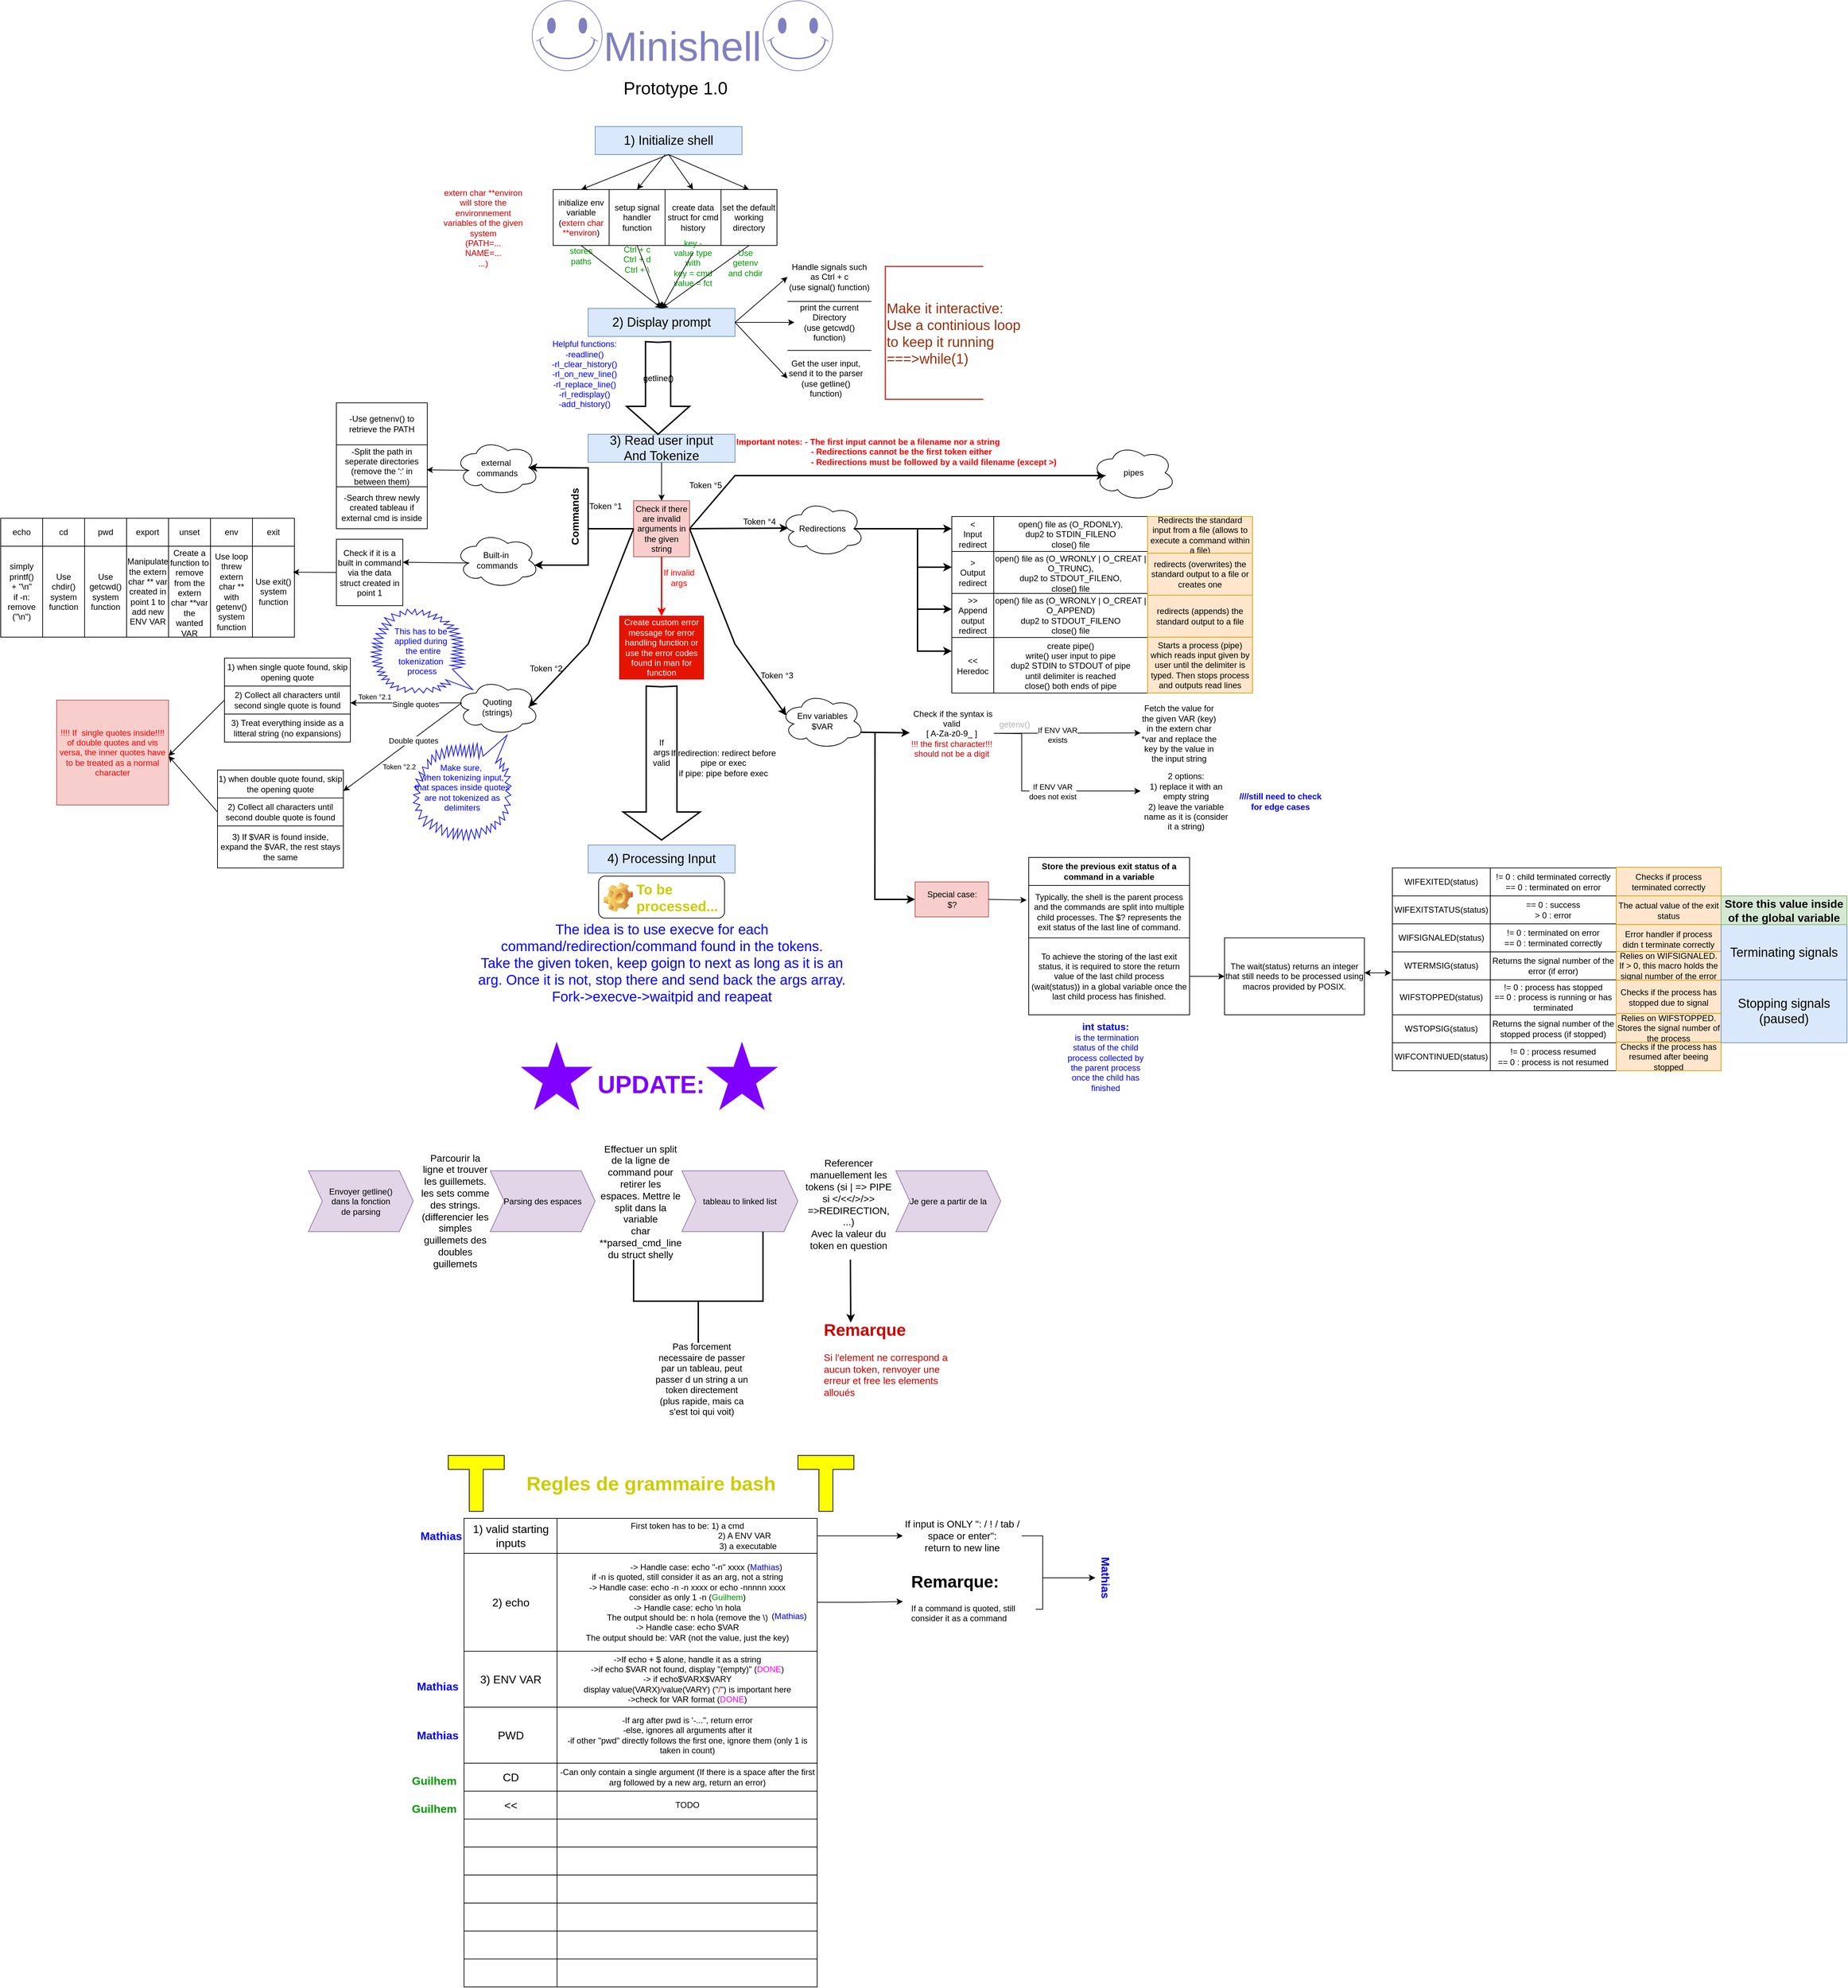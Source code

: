 <mxfile version="24.7.17">
  <diagram id="C5RBs43oDa-KdzZeNtuy" name="Page-1">
    <mxGraphModel dx="1986" dy="1942" grid="1" gridSize="10" guides="1" tooltips="1" connect="1" arrows="1" fold="1" page="1" pageScale="1" pageWidth="827" pageHeight="1169" math="0" shadow="0">
      <root>
        <mxCell id="WIyWlLk6GJQsqaUBKTNV-0" />
        <mxCell id="WIyWlLk6GJQsqaUBKTNV-1" parent="WIyWlLk6GJQsqaUBKTNV-0" />
        <mxCell id="T2nT70skpOM0TPlQw2HE-97" value="" style="endArrow=classic;html=1;rounded=0;exitX=1;exitY=0.5;exitDx=0;exitDy=0;entryX=0.16;entryY=0.55;entryDx=0;entryDy=0;entryPerimeter=0;strokeWidth=2;" parent="WIyWlLk6GJQsqaUBKTNV-1" source="U8_qWJmLySIo-0hsO4A5-46" target="T2nT70skpOM0TPlQw2HE-20" edge="1">
          <mxGeometry width="50" height="50" relative="1" as="geometry">
            <mxPoint x="413.5" y="637.5" as="sourcePoint" />
            <mxPoint x="463.5" y="587.5" as="targetPoint" />
            <Array as="points">
              <mxPoint x="440" y="579" />
            </Array>
          </mxGeometry>
        </mxCell>
        <mxCell id="U8_qWJmLySIo-0hsO4A5-7" value="Check if it is a built in command via the data struct created in point 1" style="whiteSpace=wrap;html=1;aspect=fixed;" parent="WIyWlLk6GJQsqaUBKTNV-1" vertex="1">
          <mxGeometry x="-130" y="670" width="95" height="95" as="geometry" />
        </mxCell>
        <mxCell id="bE_vDaXtN3nRqw1rFhPW-1" value="&lt;font style=&quot;font-size: 58px;&quot; color=&quot;#8080c0&quot;&gt;Minishell&lt;/font&gt;" style="text;html=1;align=center;verticalAlign=middle;whiteSpace=wrap;rounded=0;" parent="WIyWlLk6GJQsqaUBKTNV-1" vertex="1">
          <mxGeometry x="225" y="-60" width="280" height="50" as="geometry" />
        </mxCell>
        <mxCell id="bE_vDaXtN3nRqw1rFhPW-8" value="&lt;font style=&quot;font-size: 18px;&quot;&gt;2) Display prompt&lt;/font&gt;" style="rounded=0;whiteSpace=wrap;html=1;fillColor=#dae8fc;strokeColor=#6c8ebf;" parent="WIyWlLk6GJQsqaUBKTNV-1" vertex="1">
          <mxGeometry x="230" y="340" width="210" height="40" as="geometry" />
        </mxCell>
        <mxCell id="bE_vDaXtN3nRqw1rFhPW-13" value="&lt;div&gt;&lt;font style=&quot;font-size: 18px;&quot;&gt;3) Read user input&lt;/font&gt;&lt;/div&gt;&lt;div&gt;&lt;font style=&quot;font-size: 18px;&quot;&gt;And Tokenize&lt;br&gt;&lt;/font&gt;&lt;/div&gt;" style="rounded=0;whiteSpace=wrap;html=1;fillColor=#dae8fc;strokeColor=#6c8ebf;" parent="WIyWlLk6GJQsqaUBKTNV-1" vertex="1">
          <mxGeometry x="230" y="520" width="210" height="40" as="geometry" />
        </mxCell>
        <mxCell id="bE_vDaXtN3nRqw1rFhPW-14" value="&lt;font style=&quot;font-size: 18px;&quot;&gt;4) Processing Input&lt;br&gt;&lt;/font&gt;" style="rounded=0;whiteSpace=wrap;html=1;fillColor=#dae8fc;strokeColor=#6c8ebf;" parent="WIyWlLk6GJQsqaUBKTNV-1" vertex="1">
          <mxGeometry x="230" y="1107.25" width="210" height="40" as="geometry" />
        </mxCell>
        <mxCell id="bE_vDaXtN3nRqw1rFhPW-49" value="" style="endArrow=classic;html=1;rounded=0;entryX=0;entryY=0.5;entryDx=0;entryDy=0;exitX=1;exitY=0.5;exitDx=0;exitDy=0;" parent="WIyWlLk6GJQsqaUBKTNV-1" source="bE_vDaXtN3nRqw1rFhPW-8" target="bE_vDaXtN3nRqw1rFhPW-50" edge="1">
          <mxGeometry width="50" height="50" relative="1" as="geometry">
            <mxPoint x="445" y="360" as="sourcePoint" />
            <mxPoint x="515" y="200" as="targetPoint" />
          </mxGeometry>
        </mxCell>
        <mxCell id="bE_vDaXtN3nRqw1rFhPW-50" value="&lt;div&gt;Handle signals such as Ctrl + c&lt;/div&gt;&lt;div&gt;(use signal() function)&lt;br&gt;&lt;/div&gt;" style="text;html=1;align=center;verticalAlign=middle;whiteSpace=wrap;rounded=0;" parent="WIyWlLk6GJQsqaUBKTNV-1" vertex="1">
          <mxGeometry x="515" y="270" width="120" height="50" as="geometry" />
        </mxCell>
        <mxCell id="bE_vDaXtN3nRqw1rFhPW-51" value="" style="endArrow=classic;html=1;rounded=0;exitX=1;exitY=0.5;exitDx=0;exitDy=0;" parent="WIyWlLk6GJQsqaUBKTNV-1" source="bE_vDaXtN3nRqw1rFhPW-8" target="bE_vDaXtN3nRqw1rFhPW-52" edge="1">
          <mxGeometry width="50" height="50" relative="1" as="geometry">
            <mxPoint x="485" y="270" as="sourcePoint" />
            <mxPoint x="535" y="240" as="targetPoint" />
          </mxGeometry>
        </mxCell>
        <mxCell id="bE_vDaXtN3nRqw1rFhPW-52" value="&lt;div&gt;print the current Directory&lt;/div&gt;&lt;div&gt;(use getcwd()&lt;/div&gt;&lt;div&gt;function)&lt;br&gt;&lt;/div&gt;" style="text;html=1;align=center;verticalAlign=middle;whiteSpace=wrap;rounded=0;" parent="WIyWlLk6GJQsqaUBKTNV-1" vertex="1">
          <mxGeometry x="525" y="332.5" width="100" height="55" as="geometry" />
        </mxCell>
        <mxCell id="bE_vDaXtN3nRqw1rFhPW-54" value="" style="endArrow=none;html=1;rounded=0;" parent="WIyWlLk6GJQsqaUBKTNV-1" edge="1">
          <mxGeometry width="50" height="50" relative="1" as="geometry">
            <mxPoint x="515" y="330" as="sourcePoint" />
            <mxPoint x="635" y="330" as="targetPoint" />
          </mxGeometry>
        </mxCell>
        <mxCell id="bE_vDaXtN3nRqw1rFhPW-55" value="" style="endArrow=classic;html=1;rounded=0;exitX=1;exitY=0.5;exitDx=0;exitDy=0;entryX=0;entryY=0.5;entryDx=0;entryDy=0;" parent="WIyWlLk6GJQsqaUBKTNV-1" source="bE_vDaXtN3nRqw1rFhPW-8" target="bE_vDaXtN3nRqw1rFhPW-56" edge="1">
          <mxGeometry width="50" height="50" relative="1" as="geometry">
            <mxPoint x="485" y="340" as="sourcePoint" />
            <mxPoint x="515" y="300" as="targetPoint" />
          </mxGeometry>
        </mxCell>
        <mxCell id="bE_vDaXtN3nRqw1rFhPW-56" value="&lt;div&gt;Get the user input, send it to the parser&lt;/div&gt;&lt;div&gt;(use getline()&lt;/div&gt;&lt;div&gt;function)&lt;br&gt;&lt;/div&gt;" style="text;html=1;align=center;verticalAlign=middle;whiteSpace=wrap;rounded=0;" parent="WIyWlLk6GJQsqaUBKTNV-1" vertex="1">
          <mxGeometry x="515" y="400" width="110" height="80" as="geometry" />
        </mxCell>
        <mxCell id="bE_vDaXtN3nRqw1rFhPW-57" value="" style="endArrow=none;html=1;rounded=0;" parent="WIyWlLk6GJQsqaUBKTNV-1" edge="1">
          <mxGeometry width="50" height="50" relative="1" as="geometry">
            <mxPoint x="515" y="400" as="sourcePoint" />
            <mxPoint x="635" y="400" as="targetPoint" />
          </mxGeometry>
        </mxCell>
        <mxCell id="bE_vDaXtN3nRqw1rFhPW-59" value="&lt;div&gt;&lt;font color=&quot;#97300d&quot; style=&quot;font-size: 20px;&quot;&gt;Make it interactive:&lt;/font&gt;&lt;/div&gt;&lt;div&gt;&lt;font color=&quot;#97300d&quot; style=&quot;font-size: 20px;&quot;&gt;Use a continious loop&lt;/font&gt;&lt;/div&gt;&lt;div&gt;&lt;font color=&quot;#97300d&quot; style=&quot;font-size: 20px;&quot;&gt;to keep it running&lt;/font&gt;&lt;/div&gt;&lt;div&gt;&lt;font color=&quot;#97300d&quot; style=&quot;font-size: 20px;&quot;&gt;===&amp;gt;while(1)&lt;br&gt;&lt;/font&gt;&lt;/div&gt;" style="strokeWidth=2;html=1;shape=mxgraph.flowchart.annotation_1;align=left;pointerEvents=1;fillColor=#f8cecc;strokeColor=#b85450;" parent="WIyWlLk6GJQsqaUBKTNV-1" vertex="1">
          <mxGeometry x="655" y="280" width="140" height="190" as="geometry" />
        </mxCell>
        <mxCell id="bE_vDaXtN3nRqw1rFhPW-60" value="" style="verticalLabelPosition=bottom;verticalAlign=top;html=1;strokeWidth=2;shape=mxgraph.arrows2.arrow;dy=0.6;dx=40;notch=1;direction=south;" parent="WIyWlLk6GJQsqaUBKTNV-1" vertex="1">
          <mxGeometry x="285" y="387.5" width="90" height="132.5" as="geometry" />
        </mxCell>
        <mxCell id="bE_vDaXtN3nRqw1rFhPW-61" value="getline()" style="text;html=1;align=center;verticalAlign=middle;whiteSpace=wrap;rounded=0;rotation=0;" parent="WIyWlLk6GJQsqaUBKTNV-1" vertex="1">
          <mxGeometry x="292.5" y="420" width="75" height="40" as="geometry" />
        </mxCell>
        <mxCell id="bE_vDaXtN3nRqw1rFhPW-62" value="&lt;font style=&quot;font-size: 18px;&quot;&gt;1) Initialize shell&lt;/font&gt;" style="rounded=0;whiteSpace=wrap;html=1;fillColor=#dae8fc;strokeColor=#6c8ebf;" parent="WIyWlLk6GJQsqaUBKTNV-1" vertex="1">
          <mxGeometry x="240" y="80" width="210" height="40" as="geometry" />
        </mxCell>
        <mxCell id="bE_vDaXtN3nRqw1rFhPW-111" value="setup signal handler function" style="whiteSpace=wrap;html=1;aspect=fixed;" parent="WIyWlLk6GJQsqaUBKTNV-1" vertex="1">
          <mxGeometry x="260" y="170" width="80" height="80" as="geometry" />
        </mxCell>
        <mxCell id="bE_vDaXtN3nRqw1rFhPW-112" value="&lt;div&gt;initialize env&lt;/div&gt;&lt;div&gt;variable &lt;br&gt;&lt;/div&gt;&lt;div&gt;(&lt;font color=&quot;#cc0000&quot;&gt;extern char **environ&lt;/font&gt;)&lt;br&gt;&lt;/div&gt;" style="whiteSpace=wrap;html=1;aspect=fixed;" parent="WIyWlLk6GJQsqaUBKTNV-1" vertex="1">
          <mxGeometry x="180" y="170" width="80" height="80" as="geometry" />
        </mxCell>
        <mxCell id="bE_vDaXtN3nRqw1rFhPW-113" value="create data struct for cmd history" style="whiteSpace=wrap;html=1;aspect=fixed;" parent="WIyWlLk6GJQsqaUBKTNV-1" vertex="1">
          <mxGeometry x="340" y="170" width="80" height="80" as="geometry" />
        </mxCell>
        <mxCell id="bE_vDaXtN3nRqw1rFhPW-114" value="set the default working directory" style="whiteSpace=wrap;html=1;aspect=fixed;" parent="WIyWlLk6GJQsqaUBKTNV-1" vertex="1">
          <mxGeometry x="420" y="170" width="80" height="80" as="geometry" />
        </mxCell>
        <mxCell id="bE_vDaXtN3nRqw1rFhPW-116" value="&lt;div&gt;&lt;font color=&quot;#009900&quot;&gt;Ctrl + c&lt;/font&gt;&lt;/div&gt;&lt;div&gt;&lt;font color=&quot;#009900&quot;&gt;Ctrl + d&lt;/font&gt;&lt;/div&gt;&lt;div&gt;&lt;font color=&quot;#009900&quot;&gt;Ctrl + \&lt;br&gt;&lt;/font&gt;&lt;/div&gt;" style="text;html=1;align=center;verticalAlign=middle;whiteSpace=wrap;rounded=0;" parent="WIyWlLk6GJQsqaUBKTNV-1" vertex="1">
          <mxGeometry x="270" y="250" width="60" height="40" as="geometry" />
        </mxCell>
        <mxCell id="bE_vDaXtN3nRqw1rFhPW-117" value="&lt;font color=&quot;#009900&quot;&gt;stores paths&lt;/font&gt;" style="text;html=1;align=center;verticalAlign=middle;whiteSpace=wrap;rounded=0;" parent="WIyWlLk6GJQsqaUBKTNV-1" vertex="1">
          <mxGeometry x="190" y="250" width="60" height="30" as="geometry" />
        </mxCell>
        <mxCell id="bE_vDaXtN3nRqw1rFhPW-119" value="&lt;div&gt;&lt;font color=&quot;#009900&quot;&gt;key - value type with &lt;br&gt;&lt;/font&gt;&lt;/div&gt;&lt;div&gt;&lt;font color=&quot;#009900&quot;&gt;key = cmd &lt;br&gt;&lt;/font&gt;&lt;/div&gt;&lt;div&gt;&lt;font color=&quot;#009900&quot;&gt;value = fct&lt;br&gt;&lt;/font&gt;&lt;/div&gt;" style="text;html=1;align=center;verticalAlign=middle;whiteSpace=wrap;rounded=0;" parent="WIyWlLk6GJQsqaUBKTNV-1" vertex="1">
          <mxGeometry x="350" y="260" width="60" height="30" as="geometry" />
        </mxCell>
        <mxCell id="bE_vDaXtN3nRqw1rFhPW-120" value="&lt;font color=&quot;#009900&quot;&gt;Use getenv and chdir&lt;/font&gt;" style="text;html=1;align=center;verticalAlign=middle;whiteSpace=wrap;rounded=0;" parent="WIyWlLk6GJQsqaUBKTNV-1" vertex="1">
          <mxGeometry x="425" y="260" width="60" height="30" as="geometry" />
        </mxCell>
        <mxCell id="bE_vDaXtN3nRqw1rFhPW-122" value="" style="endArrow=classic;html=1;rounded=0;exitX=0.5;exitY=1;exitDx=0;exitDy=0;entryX=0.5;entryY=0;entryDx=0;entryDy=0;" parent="WIyWlLk6GJQsqaUBKTNV-1" source="bE_vDaXtN3nRqw1rFhPW-62" target="bE_vDaXtN3nRqw1rFhPW-112" edge="1">
          <mxGeometry width="50" height="50" relative="1" as="geometry">
            <mxPoint x="220" y="170" as="sourcePoint" />
            <mxPoint x="270" y="150" as="targetPoint" />
          </mxGeometry>
        </mxCell>
        <mxCell id="bE_vDaXtN3nRqw1rFhPW-123" value="" style="endArrow=classic;html=1;rounded=0;exitX=0.5;exitY=1;exitDx=0;exitDy=0;entryX=0.5;entryY=0;entryDx=0;entryDy=0;" parent="WIyWlLk6GJQsqaUBKTNV-1" source="bE_vDaXtN3nRqw1rFhPW-62" target="bE_vDaXtN3nRqw1rFhPW-114" edge="1">
          <mxGeometry width="50" height="50" relative="1" as="geometry">
            <mxPoint x="377.5" y="130" as="sourcePoint" />
            <mxPoint x="252.5" y="180" as="targetPoint" />
          </mxGeometry>
        </mxCell>
        <mxCell id="bE_vDaXtN3nRqw1rFhPW-125" value="" style="endArrow=classic;html=1;rounded=0;entryX=0.5;entryY=0;entryDx=0;entryDy=0;" parent="WIyWlLk6GJQsqaUBKTNV-1" target="bE_vDaXtN3nRqw1rFhPW-113" edge="1">
          <mxGeometry width="50" height="50" relative="1" as="geometry">
            <mxPoint x="345" y="120" as="sourcePoint" />
            <mxPoint x="352.5" y="130" as="targetPoint" />
          </mxGeometry>
        </mxCell>
        <mxCell id="bE_vDaXtN3nRqw1rFhPW-126" value="" style="endArrow=classic;html=1;rounded=0;exitX=0.5;exitY=0;exitDx=0;exitDy=0;entryX=0.5;entryY=0;entryDx=0;entryDy=0;" parent="WIyWlLk6GJQsqaUBKTNV-1" source="bE_vDaXtN3nRqw1rFhPW-117" target="bE_vDaXtN3nRqw1rFhPW-8" edge="1">
          <mxGeometry width="50" height="50" relative="1" as="geometry">
            <mxPoint x="230" y="350" as="sourcePoint" />
            <mxPoint x="280" y="300" as="targetPoint" />
          </mxGeometry>
        </mxCell>
        <mxCell id="bE_vDaXtN3nRqw1rFhPW-127" value="" style="endArrow=classic;html=1;rounded=0;entryX=0.5;entryY=0;entryDx=0;entryDy=0;" parent="WIyWlLk6GJQsqaUBKTNV-1" target="bE_vDaXtN3nRqw1rFhPW-111" edge="1">
          <mxGeometry width="50" height="50" relative="1" as="geometry">
            <mxPoint x="340" y="120" as="sourcePoint" />
            <mxPoint x="345" y="130" as="targetPoint" />
          </mxGeometry>
        </mxCell>
        <mxCell id="bE_vDaXtN3nRqw1rFhPW-128" value="" style="endArrow=classic;html=1;rounded=0;exitX=0.5;exitY=0;exitDx=0;exitDy=0;entryX=0.5;entryY=0;entryDx=0;entryDy=0;" parent="WIyWlLk6GJQsqaUBKTNV-1" source="bE_vDaXtN3nRqw1rFhPW-116" target="bE_vDaXtN3nRqw1rFhPW-8" edge="1">
          <mxGeometry width="50" height="50" relative="1" as="geometry">
            <mxPoint x="360" y="332.5" as="sourcePoint" />
            <mxPoint x="410" y="282.5" as="targetPoint" />
          </mxGeometry>
        </mxCell>
        <mxCell id="bE_vDaXtN3nRqw1rFhPW-129" value="" style="endArrow=classic;html=1;rounded=0;exitX=0.5;exitY=1;exitDx=0;exitDy=0;entryX=0.5;entryY=0;entryDx=0;entryDy=0;" parent="WIyWlLk6GJQsqaUBKTNV-1" source="bE_vDaXtN3nRqw1rFhPW-114" target="bE_vDaXtN3nRqw1rFhPW-8" edge="1">
          <mxGeometry width="50" height="50" relative="1" as="geometry">
            <mxPoint x="370" y="330" as="sourcePoint" />
            <mxPoint x="420" y="280" as="targetPoint" />
          </mxGeometry>
        </mxCell>
        <mxCell id="bE_vDaXtN3nRqw1rFhPW-130" value="" style="endArrow=classic;html=1;rounded=0;exitX=0.5;exitY=0;exitDx=0;exitDy=0;entryX=0.5;entryY=0;entryDx=0;entryDy=0;" parent="WIyWlLk6GJQsqaUBKTNV-1" source="bE_vDaXtN3nRqw1rFhPW-119" target="bE_vDaXtN3nRqw1rFhPW-8" edge="1">
          <mxGeometry width="50" height="50" relative="1" as="geometry">
            <mxPoint x="180" y="360" as="sourcePoint" />
            <mxPoint x="230" y="310" as="targetPoint" />
          </mxGeometry>
        </mxCell>
        <mxCell id="bE_vDaXtN3nRqw1rFhPW-141" value="Create custom error message for error handling function or use the error codes found in man for function" style="text;html=1;align=center;verticalAlign=middle;whiteSpace=wrap;rounded=0;fillColor=#e51400;fontColor=#ffffff;strokeColor=#B20000;" parent="WIyWlLk6GJQsqaUBKTNV-1" vertex="1">
          <mxGeometry x="275" y="780" width="120" height="90" as="geometry" />
        </mxCell>
        <mxCell id="bE_vDaXtN3nRqw1rFhPW-143" value="&lt;div&gt;&lt;font color=&quot;#cc0000&quot;&gt;extern char **environ will store the environnement variables of the given system&lt;/font&gt;&lt;/div&gt;&lt;div&gt;&lt;font color=&quot;#cc0000&quot;&gt;(PATH=...&lt;/font&gt;&lt;/div&gt;&lt;div&gt;&lt;font color=&quot;#cc0000&quot;&gt;NAME=...&lt;/font&gt;&lt;/div&gt;&lt;div&gt;&lt;font color=&quot;#cc0000&quot;&gt;...)&lt;br&gt;&lt;/font&gt;&lt;/div&gt;" style="text;html=1;align=center;verticalAlign=middle;whiteSpace=wrap;rounded=0;" parent="WIyWlLk6GJQsqaUBKTNV-1" vertex="1">
          <mxGeometry x="20" y="160" width="120" height="130" as="geometry" />
        </mxCell>
        <mxCell id="bE_vDaXtN3nRqw1rFhPW-146" value="&lt;font style=&quot;font-size: 25px;&quot;&gt;Prototype 1.0&lt;/font&gt;" style="text;html=1;align=center;verticalAlign=middle;whiteSpace=wrap;rounded=0;rotation=0;" parent="WIyWlLk6GJQsqaUBKTNV-1" vertex="1">
          <mxGeometry x="210" width="290" height="47.5" as="geometry" />
        </mxCell>
        <mxCell id="U8_qWJmLySIo-0hsO4A5-0" value="&lt;div&gt;Built-in&amp;nbsp;&lt;/div&gt;&lt;div&gt;commands&lt;/div&gt;" style="ellipse;shape=cloud;whiteSpace=wrap;html=1;" parent="WIyWlLk6GJQsqaUBKTNV-1" vertex="1">
          <mxGeometry x="40" y="660" width="120" height="80" as="geometry" />
        </mxCell>
        <mxCell id="U8_qWJmLySIo-0hsO4A5-24" value="" style="shape=table;startSize=0;container=1;collapsible=0;childLayout=tableLayout;" parent="WIyWlLk6GJQsqaUBKTNV-1" vertex="1">
          <mxGeometry x="-610" y="640" width="420" height="170" as="geometry" />
        </mxCell>
        <mxCell id="U8_qWJmLySIo-0hsO4A5-25" value="" style="shape=tableRow;horizontal=0;startSize=0;swimlaneHead=0;swimlaneBody=0;strokeColor=inherit;top=0;left=0;bottom=0;right=0;collapsible=0;dropTarget=0;fillColor=none;points=[[0,0.5],[1,0.5]];portConstraint=eastwest;" parent="U8_qWJmLySIo-0hsO4A5-24" vertex="1">
          <mxGeometry width="420" height="40" as="geometry" />
        </mxCell>
        <mxCell id="U8_qWJmLySIo-0hsO4A5-26" value="echo" style="shape=partialRectangle;html=1;whiteSpace=wrap;connectable=0;strokeColor=inherit;overflow=hidden;fillColor=none;top=0;left=0;bottom=0;right=0;pointerEvents=1;" parent="U8_qWJmLySIo-0hsO4A5-25" vertex="1">
          <mxGeometry width="60" height="40" as="geometry">
            <mxRectangle width="60" height="40" as="alternateBounds" />
          </mxGeometry>
        </mxCell>
        <mxCell id="U8_qWJmLySIo-0hsO4A5-27" value="cd" style="shape=partialRectangle;html=1;whiteSpace=wrap;connectable=0;strokeColor=inherit;overflow=hidden;fillColor=none;top=0;left=0;bottom=0;right=0;pointerEvents=1;" parent="U8_qWJmLySIo-0hsO4A5-25" vertex="1">
          <mxGeometry x="60" width="60" height="40" as="geometry">
            <mxRectangle width="60" height="40" as="alternateBounds" />
          </mxGeometry>
        </mxCell>
        <mxCell id="U8_qWJmLySIo-0hsO4A5-28" value="pwd" style="shape=partialRectangle;html=1;whiteSpace=wrap;connectable=0;strokeColor=inherit;overflow=hidden;fillColor=none;top=0;left=0;bottom=0;right=0;pointerEvents=1;" parent="U8_qWJmLySIo-0hsO4A5-25" vertex="1">
          <mxGeometry x="120" width="60" height="40" as="geometry">
            <mxRectangle width="60" height="40" as="alternateBounds" />
          </mxGeometry>
        </mxCell>
        <mxCell id="U8_qWJmLySIo-0hsO4A5-29" value="export" style="shape=partialRectangle;html=1;whiteSpace=wrap;connectable=0;strokeColor=inherit;overflow=hidden;fillColor=none;top=0;left=0;bottom=0;right=0;pointerEvents=1;" parent="U8_qWJmLySIo-0hsO4A5-25" vertex="1">
          <mxGeometry x="180" width="60" height="40" as="geometry">
            <mxRectangle width="60" height="40" as="alternateBounds" />
          </mxGeometry>
        </mxCell>
        <mxCell id="U8_qWJmLySIo-0hsO4A5-30" value="unset" style="shape=partialRectangle;html=1;whiteSpace=wrap;connectable=0;strokeColor=inherit;overflow=hidden;fillColor=none;top=0;left=0;bottom=0;right=0;pointerEvents=1;" parent="U8_qWJmLySIo-0hsO4A5-25" vertex="1">
          <mxGeometry x="240" width="60" height="40" as="geometry">
            <mxRectangle width="60" height="40" as="alternateBounds" />
          </mxGeometry>
        </mxCell>
        <mxCell id="U8_qWJmLySIo-0hsO4A5-31" value="env" style="shape=partialRectangle;html=1;whiteSpace=wrap;connectable=0;strokeColor=inherit;overflow=hidden;fillColor=none;top=0;left=0;bottom=0;right=0;pointerEvents=1;" parent="U8_qWJmLySIo-0hsO4A5-25" vertex="1">
          <mxGeometry x="300" width="60" height="40" as="geometry">
            <mxRectangle width="60" height="40" as="alternateBounds" />
          </mxGeometry>
        </mxCell>
        <mxCell id="U8_qWJmLySIo-0hsO4A5-32" value="exit" style="shape=partialRectangle;html=1;whiteSpace=wrap;connectable=0;strokeColor=inherit;overflow=hidden;fillColor=none;top=0;left=0;bottom=0;right=0;pointerEvents=1;" parent="U8_qWJmLySIo-0hsO4A5-25" vertex="1">
          <mxGeometry x="360" width="60" height="40" as="geometry">
            <mxRectangle width="60" height="40" as="alternateBounds" />
          </mxGeometry>
        </mxCell>
        <mxCell id="U8_qWJmLySIo-0hsO4A5-33" value="" style="shape=tableRow;horizontal=0;startSize=0;swimlaneHead=0;swimlaneBody=0;strokeColor=inherit;top=0;left=0;bottom=0;right=0;collapsible=0;dropTarget=0;fillColor=none;points=[[0,0.5],[1,0.5]];portConstraint=eastwest;" parent="U8_qWJmLySIo-0hsO4A5-24" vertex="1">
          <mxGeometry y="40" width="420" height="130" as="geometry" />
        </mxCell>
        <mxCell id="U8_qWJmLySIo-0hsO4A5-34" value="&lt;div align=&quot;center&quot;&gt;simply printf()&lt;/div&gt;&lt;div align=&quot;center&quot;&gt;+ &quot;\n&quot;&lt;br&gt;&lt;/div&gt;&lt;div align=&quot;center&quot;&gt;if -n:&lt;/div&gt;&lt;div align=&quot;center&quot;&gt;remove (&quot;\n&quot;)&lt;br&gt;&lt;/div&gt;" style="shape=partialRectangle;html=1;whiteSpace=wrap;connectable=0;strokeColor=inherit;overflow=hidden;fillColor=none;top=0;left=0;bottom=0;right=0;pointerEvents=1;" parent="U8_qWJmLySIo-0hsO4A5-33" vertex="1">
          <mxGeometry width="60" height="130" as="geometry">
            <mxRectangle width="60" height="130" as="alternateBounds" />
          </mxGeometry>
        </mxCell>
        <mxCell id="U8_qWJmLySIo-0hsO4A5-35" value="Use chdir() system function" style="shape=partialRectangle;html=1;whiteSpace=wrap;connectable=0;strokeColor=inherit;overflow=hidden;fillColor=none;top=0;left=0;bottom=0;right=0;pointerEvents=1;" parent="U8_qWJmLySIo-0hsO4A5-33" vertex="1">
          <mxGeometry x="60" width="60" height="130" as="geometry">
            <mxRectangle width="60" height="130" as="alternateBounds" />
          </mxGeometry>
        </mxCell>
        <mxCell id="U8_qWJmLySIo-0hsO4A5-36" value="Use getcwd() system function" style="shape=partialRectangle;html=1;whiteSpace=wrap;connectable=0;strokeColor=inherit;overflow=hidden;fillColor=none;top=0;left=0;bottom=0;right=0;pointerEvents=1;" parent="U8_qWJmLySIo-0hsO4A5-33" vertex="1">
          <mxGeometry x="120" width="60" height="130" as="geometry">
            <mxRectangle width="60" height="130" as="alternateBounds" />
          </mxGeometry>
        </mxCell>
        <mxCell id="U8_qWJmLySIo-0hsO4A5-37" value="Manipulate the extern char ** var created in point 1 to add new ENV VAR " style="shape=partialRectangle;html=1;whiteSpace=wrap;connectable=0;strokeColor=inherit;overflow=hidden;fillColor=none;top=0;left=0;bottom=0;right=0;pointerEvents=1;" parent="U8_qWJmLySIo-0hsO4A5-33" vertex="1">
          <mxGeometry x="180" width="60" height="130" as="geometry">
            <mxRectangle width="60" height="130" as="alternateBounds" />
          </mxGeometry>
        </mxCell>
        <mxCell id="U8_qWJmLySIo-0hsO4A5-38" value="Create a function to remove from the extern char **var the wanted VAR" style="shape=partialRectangle;html=1;whiteSpace=wrap;connectable=0;strokeColor=inherit;overflow=hidden;fillColor=none;top=0;left=0;bottom=0;right=0;pointerEvents=1;" parent="U8_qWJmLySIo-0hsO4A5-33" vertex="1">
          <mxGeometry x="240" width="60" height="130" as="geometry">
            <mxRectangle width="60" height="130" as="alternateBounds" />
          </mxGeometry>
        </mxCell>
        <mxCell id="U8_qWJmLySIo-0hsO4A5-39" value="Use loop threw extern char ** with getenv() system function" style="shape=partialRectangle;html=1;whiteSpace=wrap;connectable=0;strokeColor=inherit;overflow=hidden;fillColor=none;top=0;left=0;bottom=0;right=0;pointerEvents=1;" parent="U8_qWJmLySIo-0hsO4A5-33" vertex="1">
          <mxGeometry x="300" width="60" height="130" as="geometry">
            <mxRectangle width="60" height="130" as="alternateBounds" />
          </mxGeometry>
        </mxCell>
        <mxCell id="U8_qWJmLySIo-0hsO4A5-40" value="Use exit() system function" style="shape=partialRectangle;html=1;whiteSpace=wrap;connectable=0;strokeColor=inherit;overflow=hidden;fillColor=none;top=0;left=0;bottom=0;right=0;pointerEvents=1;" parent="U8_qWJmLySIo-0hsO4A5-33" vertex="1">
          <mxGeometry x="360" width="60" height="130" as="geometry">
            <mxRectangle width="60" height="130" as="alternateBounds" />
          </mxGeometry>
        </mxCell>
        <mxCell id="U8_qWJmLySIo-0hsO4A5-42" value="" style="verticalLabelPosition=bottom;verticalAlign=top;html=1;shape=mxgraph.basic.smiley;strokeColor=#8080C0;" parent="WIyWlLk6GJQsqaUBKTNV-1" vertex="1">
          <mxGeometry x="480" y="-100" width="100" height="100" as="geometry" />
        </mxCell>
        <mxCell id="U8_qWJmLySIo-0hsO4A5-43" value="" style="verticalLabelPosition=bottom;verticalAlign=top;html=1;shape=mxgraph.basic.smiley;strokeColor=#8080C0;" parent="WIyWlLk6GJQsqaUBKTNV-1" vertex="1">
          <mxGeometry x="150" y="-100" width="100" height="100" as="geometry" />
        </mxCell>
        <mxCell id="U8_qWJmLySIo-0hsO4A5-45" value="" style="endArrow=classic;html=1;rounded=0;exitX=0.5;exitY=1;exitDx=0;exitDy=0;entryX=0.5;entryY=0;entryDx=0;entryDy=0;" parent="WIyWlLk6GJQsqaUBKTNV-1" source="bE_vDaXtN3nRqw1rFhPW-13" edge="1">
          <mxGeometry width="50" height="50" relative="1" as="geometry">
            <mxPoint x="420" y="615" as="sourcePoint" />
            <mxPoint x="335" y="615" as="targetPoint" />
          </mxGeometry>
        </mxCell>
        <mxCell id="U8_qWJmLySIo-0hsO4A5-121" style="edgeStyle=orthogonalEdgeStyle;rounded=0;orthogonalLoop=1;jettySize=auto;html=1;exitX=0;exitY=0.5;exitDx=0;exitDy=0;entryX=0.942;entryY=0.588;entryDx=0;entryDy=0;entryPerimeter=0;strokeWidth=2;" parent="WIyWlLk6GJQsqaUBKTNV-1" source="U8_qWJmLySIo-0hsO4A5-46" target="U8_qWJmLySIo-0hsO4A5-0" edge="1">
          <mxGeometry relative="1" as="geometry">
            <mxPoint x="170" y="720" as="targetPoint" />
            <Array as="points">
              <mxPoint x="230" y="655" />
              <mxPoint x="230" y="707" />
            </Array>
          </mxGeometry>
        </mxCell>
        <mxCell id="U8_qWJmLySIo-0hsO4A5-46" value="Check if there are invalid arguments in the given string" style="whiteSpace=wrap;html=1;aspect=fixed;fillColor=#f8cecc;strokeColor=#b85450;" parent="WIyWlLk6GJQsqaUBKTNV-1" vertex="1">
          <mxGeometry x="295" y="615" width="80" height="80" as="geometry" />
        </mxCell>
        <mxCell id="U8_qWJmLySIo-0hsO4A5-49" value="&lt;div&gt;external&amp;nbsp;&lt;/div&gt;&lt;div&gt;commands&lt;/div&gt;" style="ellipse;shape=cloud;whiteSpace=wrap;html=1;" parent="WIyWlLk6GJQsqaUBKTNV-1" vertex="1">
          <mxGeometry x="40" y="527.5" width="120" height="80" as="geometry" />
        </mxCell>
        <mxCell id="U8_qWJmLySIo-0hsO4A5-50" value="" style="endArrow=classic;html=1;rounded=0;exitX=0;exitY=0.5;exitDx=0;exitDy=0;entryX=0.995;entryY=0.285;entryDx=0;entryDy=0;entryPerimeter=0;" parent="WIyWlLk6GJQsqaUBKTNV-1" source="U8_qWJmLySIo-0hsO4A5-7" target="U8_qWJmLySIo-0hsO4A5-33" edge="1">
          <mxGeometry width="50" height="50" relative="1" as="geometry">
            <mxPoint x="-140" y="635" as="sourcePoint" />
            <mxPoint x="-190" y="730" as="targetPoint" />
          </mxGeometry>
        </mxCell>
        <mxCell id="U8_qWJmLySIo-0hsO4A5-55" value="" style="endArrow=classic;html=1;rounded=0;exitX=0.16;exitY=0.55;exitDx=0;exitDy=0;exitPerimeter=0;entryX=1;entryY=0.347;entryDx=0;entryDy=0;entryPerimeter=0;" parent="WIyWlLk6GJQsqaUBKTNV-1" source="U8_qWJmLySIo-0hsO4A5-0" target="U8_qWJmLySIo-0hsO4A5-7" edge="1">
          <mxGeometry width="50" height="50" relative="1" as="geometry">
            <mxPoint x="-20" y="725" as="sourcePoint" />
            <mxPoint x="30" y="675" as="targetPoint" />
          </mxGeometry>
        </mxCell>
        <mxCell id="U8_qWJmLySIo-0hsO4A5-56" value="&lt;b&gt;&lt;font style=&quot;font-size: 15px;&quot;&gt;Commands&lt;/font&gt;&lt;/b&gt;" style="text;html=1;align=center;verticalAlign=middle;whiteSpace=wrap;rounded=0;rotation=270;" parent="WIyWlLk6GJQsqaUBKTNV-1" vertex="1">
          <mxGeometry x="180" y="622.5" width="60" height="30" as="geometry" />
        </mxCell>
        <mxCell id="U8_qWJmLySIo-0hsO4A5-57" value="&lt;div align=&quot;left&quot;&gt;&lt;font color=&quot;#ff0000&quot;&gt;&lt;b&gt;Important notes: - The first input cannot be a filename nor a string&lt;/b&gt;&lt;/font&gt;&lt;/div&gt;&lt;div align=&quot;left&quot;&gt;&lt;font color=&quot;#ff0000&quot;&gt;&lt;b&gt;&lt;span style=&quot;white-space: pre;&quot;&gt;&#x9;&lt;/span&gt;&lt;span style=&quot;white-space: pre;&quot;&gt;&#x9;&lt;/span&gt;&lt;span style=&quot;white-space: pre;&quot;&gt;&#x9;&lt;/span&gt;&lt;span style=&quot;white-space: pre;&quot;&gt;&#x9;&lt;/span&gt;- Redirections cannot be the first token either &lt;span style=&quot;white-space: pre;&quot;&gt;&#x9;&lt;/span&gt;&lt;span style=&quot;white-space: pre;&quot;&gt;&#x9;&lt;/span&gt;&lt;span style=&quot;white-space: pre;&quot;&gt;&#x9;&lt;/span&gt;&lt;span style=&quot;white-space: pre;&quot;&gt;&#x9;&lt;/span&gt;&amp;nbsp; &lt;span style=&quot;white-space: pre;&quot;&gt;&#x9;&lt;/span&gt;&lt;span style=&quot;white-space: pre;&quot;&gt;&#x9;&lt;/span&gt;&lt;span style=&quot;white-space: pre;&quot;&gt;&#x9;&lt;/span&gt;&lt;span style=&quot;white-space: pre;&quot;&gt;&#x9;&lt;/span&gt;- Redirections must be followed by a vaild filename (except &amp;gt;)&lt;br&gt;&lt;/b&gt;&lt;/font&gt;&lt;/div&gt;" style="text;html=1;align=left;verticalAlign=middle;whiteSpace=wrap;rounded=0;" parent="WIyWlLk6GJQsqaUBKTNV-1" vertex="1">
          <mxGeometry x="440" y="520" width="460" height="50" as="geometry" />
        </mxCell>
        <mxCell id="U8_qWJmLySIo-0hsO4A5-59" value="" style="endArrow=classic;html=1;rounded=0;exitX=0.16;exitY=0.55;exitDx=0;exitDy=0;exitPerimeter=0;entryX=0.992;entryY=0.591;entryDx=0;entryDy=0;entryPerimeter=0;" parent="WIyWlLk6GJQsqaUBKTNV-1" source="U8_qWJmLySIo-0hsO4A5-49" edge="1">
          <mxGeometry width="50" height="50" relative="1" as="geometry">
            <mxPoint x="30" y="530" as="sourcePoint" />
            <mxPoint x="-1.04" y="570.812" as="targetPoint" />
          </mxGeometry>
        </mxCell>
        <mxCell id="U8_qWJmLySIo-0hsO4A5-98" style="edgeStyle=orthogonalEdgeStyle;rounded=0;orthogonalLoop=1;jettySize=auto;html=1;exitX=0.875;exitY=0.5;exitDx=0;exitDy=0;exitPerimeter=0;strokeWidth=2;" parent="WIyWlLk6GJQsqaUBKTNV-1" source="U8_qWJmLySIo-0hsO4A5-67" edge="1">
          <mxGeometry relative="1" as="geometry">
            <mxPoint x="750" y="655" as="targetPoint" />
          </mxGeometry>
        </mxCell>
        <mxCell id="U8_qWJmLySIo-0hsO4A5-99" style="edgeStyle=orthogonalEdgeStyle;rounded=0;orthogonalLoop=1;jettySize=auto;html=1;exitX=0.875;exitY=0.5;exitDx=0;exitDy=0;exitPerimeter=0;strokeWidth=2;" parent="WIyWlLk6GJQsqaUBKTNV-1" source="U8_qWJmLySIo-0hsO4A5-67" edge="1">
          <mxGeometry relative="1" as="geometry">
            <mxPoint x="750" y="710" as="targetPoint" />
            <Array as="points">
              <mxPoint x="701" y="655" />
            </Array>
          </mxGeometry>
        </mxCell>
        <mxCell id="U8_qWJmLySIo-0hsO4A5-100" style="edgeStyle=orthogonalEdgeStyle;rounded=0;orthogonalLoop=1;jettySize=auto;html=1;exitX=0.875;exitY=0.5;exitDx=0;exitDy=0;exitPerimeter=0;strokeWidth=2;" parent="WIyWlLk6GJQsqaUBKTNV-1" source="U8_qWJmLySIo-0hsO4A5-67" edge="1">
          <mxGeometry relative="1" as="geometry">
            <mxPoint x="750" y="770" as="targetPoint" />
            <Array as="points">
              <mxPoint x="701" y="655" />
            </Array>
          </mxGeometry>
        </mxCell>
        <mxCell id="U8_qWJmLySIo-0hsO4A5-101" style="edgeStyle=orthogonalEdgeStyle;rounded=0;orthogonalLoop=1;jettySize=auto;html=1;exitX=0.875;exitY=0.5;exitDx=0;exitDy=0;exitPerimeter=0;strokeWidth=2;" parent="WIyWlLk6GJQsqaUBKTNV-1" source="U8_qWJmLySIo-0hsO4A5-67" edge="1">
          <mxGeometry relative="1" as="geometry">
            <mxPoint x="750" y="830" as="targetPoint" />
            <Array as="points">
              <mxPoint x="701" y="655" />
            </Array>
          </mxGeometry>
        </mxCell>
        <mxCell id="U8_qWJmLySIo-0hsO4A5-67" value="Redirections" style="ellipse;shape=cloud;whiteSpace=wrap;html=1;" parent="WIyWlLk6GJQsqaUBKTNV-1" vertex="1">
          <mxGeometry x="505" y="615" width="120" height="80" as="geometry" />
        </mxCell>
        <mxCell id="U8_qWJmLySIo-0hsO4A5-68" value="&lt;div&gt;Env variables&lt;/div&gt;&lt;div&gt;$VAR&lt;br&gt;&lt;/div&gt;" style="ellipse;shape=cloud;whiteSpace=wrap;html=1;" parent="WIyWlLk6GJQsqaUBKTNV-1" vertex="1">
          <mxGeometry x="505" y="890" width="120" height="80" as="geometry" />
        </mxCell>
        <mxCell id="U8_qWJmLySIo-0hsO4A5-69" value="&lt;div&gt;Quoting&lt;/div&gt;&lt;div&gt;(strings)&lt;br&gt;&lt;/div&gt;" style="ellipse;shape=cloud;whiteSpace=wrap;html=1;" parent="WIyWlLk6GJQsqaUBKTNV-1" vertex="1">
          <mxGeometry x="40" y="870" width="120" height="80" as="geometry" />
        </mxCell>
        <mxCell id="U8_qWJmLySIo-0hsO4A5-92" value="Token °1" style="text;html=1;align=center;verticalAlign=middle;whiteSpace=wrap;rounded=0;" parent="WIyWlLk6GJQsqaUBKTNV-1" vertex="1">
          <mxGeometry x="225" y="607.5" width="60" height="30" as="geometry" />
        </mxCell>
        <mxCell id="U8_qWJmLySIo-0hsO4A5-93" value="" style="endArrow=classic;html=1;rounded=0;strokeWidth=2;entryX=0.092;entryY=0.488;entryDx=0;entryDy=0;entryPerimeter=0;exitX=1;exitY=0.5;exitDx=0;exitDy=0;" parent="WIyWlLk6GJQsqaUBKTNV-1" source="U8_qWJmLySIo-0hsO4A5-46" target="U8_qWJmLySIo-0hsO4A5-67" edge="1">
          <mxGeometry width="50" height="50" relative="1" as="geometry">
            <mxPoint x="370" y="652.5" as="sourcePoint" />
            <mxPoint x="600" y="642.5" as="targetPoint" />
          </mxGeometry>
        </mxCell>
        <mxCell id="U8_qWJmLySIo-0hsO4A5-102" value="" style="shape=table;startSize=0;container=1;collapsible=0;childLayout=tableLayout;" parent="WIyWlLk6GJQsqaUBKTNV-1" vertex="1">
          <mxGeometry x="750" y="637.5" width="280" height="252.5" as="geometry" />
        </mxCell>
        <mxCell id="U8_qWJmLySIo-0hsO4A5-103" value="" style="shape=tableRow;horizontal=0;startSize=0;swimlaneHead=0;swimlaneBody=0;strokeColor=inherit;top=0;left=0;bottom=0;right=0;collapsible=0;dropTarget=0;fillColor=none;points=[[0,0.5],[1,0.5]];portConstraint=eastwest;" parent="U8_qWJmLySIo-0hsO4A5-102" vertex="1">
          <mxGeometry width="280" height="50" as="geometry" />
        </mxCell>
        <mxCell id="U8_qWJmLySIo-0hsO4A5-104" value="&lt;div&gt;&amp;lt;&lt;/div&gt;&lt;div&gt;Input redirect&lt;br&gt;&lt;/div&gt;" style="shape=partialRectangle;html=1;whiteSpace=wrap;connectable=0;strokeColor=inherit;overflow=hidden;fillColor=none;top=0;left=0;bottom=0;right=0;pointerEvents=1;" parent="U8_qWJmLySIo-0hsO4A5-103" vertex="1">
          <mxGeometry width="60" height="50" as="geometry">
            <mxRectangle width="60" height="50" as="alternateBounds" />
          </mxGeometry>
        </mxCell>
        <mxCell id="U8_qWJmLySIo-0hsO4A5-105" value="&lt;div&gt;open() file as (O_RDONLY),&lt;/div&gt;&lt;div&gt;dup2 to STDIN_FILENO&lt;/div&gt;&lt;div&gt;close() file&lt;br&gt;&lt;/div&gt;" style="shape=partialRectangle;html=1;whiteSpace=wrap;connectable=0;strokeColor=inherit;overflow=hidden;fillColor=none;top=0;left=0;bottom=0;right=0;pointerEvents=1;" parent="U8_qWJmLySIo-0hsO4A5-103" vertex="1">
          <mxGeometry x="60" width="220" height="50" as="geometry">
            <mxRectangle width="220" height="50" as="alternateBounds" />
          </mxGeometry>
        </mxCell>
        <mxCell id="U8_qWJmLySIo-0hsO4A5-106" value="" style="shape=tableRow;horizontal=0;startSize=0;swimlaneHead=0;swimlaneBody=0;strokeColor=inherit;top=0;left=0;bottom=0;right=0;collapsible=0;dropTarget=0;fillColor=none;points=[[0,0.5],[1,0.5]];portConstraint=eastwest;" parent="U8_qWJmLySIo-0hsO4A5-102" vertex="1">
          <mxGeometry y="50" width="280" height="60" as="geometry" />
        </mxCell>
        <mxCell id="U8_qWJmLySIo-0hsO4A5-107" value="&lt;div&gt;&amp;gt;&lt;/div&gt;&lt;div&gt;Output redirect&lt;br&gt;&lt;/div&gt;" style="shape=partialRectangle;html=1;whiteSpace=wrap;connectable=0;strokeColor=inherit;overflow=hidden;fillColor=none;top=0;left=0;bottom=0;right=0;pointerEvents=1;" parent="U8_qWJmLySIo-0hsO4A5-106" vertex="1">
          <mxGeometry width="60" height="60" as="geometry">
            <mxRectangle width="60" height="60" as="alternateBounds" />
          </mxGeometry>
        </mxCell>
        <mxCell id="U8_qWJmLySIo-0hsO4A5-108" value="&lt;div&gt;open() file as (O_WRONLY | O_CREAT | O_TRUNC),&lt;/div&gt;&lt;div&gt;dup2 to STDOUT_FILENO,&lt;/div&gt;&lt;div&gt;close() file&lt;br&gt;&lt;/div&gt;" style="shape=partialRectangle;html=1;whiteSpace=wrap;connectable=0;strokeColor=inherit;overflow=hidden;fillColor=none;top=0;left=0;bottom=0;right=0;pointerEvents=1;" parent="U8_qWJmLySIo-0hsO4A5-106" vertex="1">
          <mxGeometry x="60" width="220" height="60" as="geometry">
            <mxRectangle width="220" height="60" as="alternateBounds" />
          </mxGeometry>
        </mxCell>
        <mxCell id="U8_qWJmLySIo-0hsO4A5-109" value="" style="shape=tableRow;horizontal=0;startSize=0;swimlaneHead=0;swimlaneBody=0;strokeColor=inherit;top=0;left=0;bottom=0;right=0;collapsible=0;dropTarget=0;fillColor=none;points=[[0,0.5],[1,0.5]];portConstraint=eastwest;" parent="U8_qWJmLySIo-0hsO4A5-102" vertex="1">
          <mxGeometry y="110" width="280" height="63" as="geometry" />
        </mxCell>
        <mxCell id="U8_qWJmLySIo-0hsO4A5-110" value="&lt;div&gt;&amp;gt;&amp;gt;&lt;/div&gt;&lt;div&gt;Append output redirect&lt;/div&gt;" style="shape=partialRectangle;html=1;whiteSpace=wrap;connectable=0;strokeColor=inherit;overflow=hidden;fillColor=none;top=0;left=0;bottom=0;right=0;pointerEvents=1;" parent="U8_qWJmLySIo-0hsO4A5-109" vertex="1">
          <mxGeometry width="60" height="63" as="geometry">
            <mxRectangle width="60" height="63" as="alternateBounds" />
          </mxGeometry>
        </mxCell>
        <mxCell id="U8_qWJmLySIo-0hsO4A5-111" value="&lt;div&gt;open() file as (O_WRONLY | O_CREAT | O_APPEND)&lt;/div&gt;&lt;div&gt;dup2 to STDOUT_FILENO&lt;/div&gt;&lt;div&gt;close() file&lt;br&gt;&lt;/div&gt;" style="shape=partialRectangle;html=1;whiteSpace=wrap;connectable=0;strokeColor=inherit;overflow=hidden;fillColor=none;top=0;left=0;bottom=0;right=0;pointerEvents=1;" parent="U8_qWJmLySIo-0hsO4A5-109" vertex="1">
          <mxGeometry x="60" width="220" height="63" as="geometry">
            <mxRectangle width="220" height="63" as="alternateBounds" />
          </mxGeometry>
        </mxCell>
        <mxCell id="U8_qWJmLySIo-0hsO4A5-112" value="" style="shape=tableRow;horizontal=0;startSize=0;swimlaneHead=0;swimlaneBody=0;strokeColor=inherit;top=0;left=0;bottom=0;right=0;collapsible=0;dropTarget=0;fillColor=none;points=[[0,0.5],[1,0.5]];portConstraint=eastwest;" parent="U8_qWJmLySIo-0hsO4A5-102" vertex="1">
          <mxGeometry y="173" width="280" height="80" as="geometry" />
        </mxCell>
        <mxCell id="U8_qWJmLySIo-0hsO4A5-113" value="&lt;div&gt;&amp;lt;&amp;lt;&lt;/div&gt;&lt;div&gt;Heredoc&lt;br&gt;&lt;/div&gt;" style="shape=partialRectangle;html=1;whiteSpace=wrap;connectable=0;strokeColor=inherit;overflow=hidden;fillColor=none;top=0;left=0;bottom=0;right=0;pointerEvents=1;" parent="U8_qWJmLySIo-0hsO4A5-112" vertex="1">
          <mxGeometry width="60" height="80" as="geometry">
            <mxRectangle width="60" height="80" as="alternateBounds" />
          </mxGeometry>
        </mxCell>
        <mxCell id="U8_qWJmLySIo-0hsO4A5-114" value="&lt;div&gt;create pipe()&lt;/div&gt;&lt;div&gt;write() user input to pipe&lt;/div&gt;&lt;div&gt;dup2 STDIN to STDOUT of pipe&lt;/div&gt;&lt;div&gt;until delimiter is reached&lt;/div&gt;&lt;div&gt;close() both ends of pipe&lt;br&gt;&lt;/div&gt;" style="shape=partialRectangle;html=1;whiteSpace=wrap;connectable=0;strokeColor=inherit;overflow=hidden;fillColor=none;top=0;left=0;bottom=0;right=0;pointerEvents=1;" parent="U8_qWJmLySIo-0hsO4A5-112" vertex="1">
          <mxGeometry x="60" width="220" height="80" as="geometry">
            <mxRectangle width="220" height="80" as="alternateBounds" />
          </mxGeometry>
        </mxCell>
        <mxCell id="U8_qWJmLySIo-0hsO4A5-115" value="Redirects the standard input from a file (allows to execute a command within a file)" style="text;html=1;align=center;verticalAlign=middle;whiteSpace=wrap;rounded=0;fillColor=#ffe6cc;strokeColor=#d79b00;" parent="WIyWlLk6GJQsqaUBKTNV-1" vertex="1">
          <mxGeometry x="1030" y="637.5" width="150" height="52.5" as="geometry" />
        </mxCell>
        <mxCell id="U8_qWJmLySIo-0hsO4A5-116" value="redirects (overwrites) the standard output to a file or creates one" style="text;html=1;align=center;verticalAlign=middle;whiteSpace=wrap;rounded=0;fillColor=#ffe6cc;strokeColor=#d79b00;" parent="WIyWlLk6GJQsqaUBKTNV-1" vertex="1">
          <mxGeometry x="1030" y="690" width="150" height="60" as="geometry" />
        </mxCell>
        <mxCell id="U8_qWJmLySIo-0hsO4A5-118" value="redirects (appends) the standard output to a file" style="text;html=1;align=center;verticalAlign=middle;whiteSpace=wrap;rounded=0;fillColor=#ffe6cc;strokeColor=#d79b00;" parent="WIyWlLk6GJQsqaUBKTNV-1" vertex="1">
          <mxGeometry x="1030" y="750" width="150" height="60" as="geometry" />
        </mxCell>
        <mxCell id="U8_qWJmLySIo-0hsO4A5-119" value="Starts a process (pipe) which reads input given by user until the delimiter is typed. Then stops process and outputs read lines " style="text;html=1;align=center;verticalAlign=middle;whiteSpace=wrap;rounded=0;fillColor=#ffe6cc;strokeColor=#d79b00;" parent="WIyWlLk6GJQsqaUBKTNV-1" vertex="1">
          <mxGeometry x="1030" y="810" width="150" height="80" as="geometry" />
        </mxCell>
        <mxCell id="U8_qWJmLySIo-0hsO4A5-120" value="" style="endArrow=classic;html=1;rounded=0;strokeWidth=2;exitX=0;exitY=0.5;exitDx=0;exitDy=0;entryX=0.875;entryY=0.5;entryDx=0;entryDy=0;entryPerimeter=0;" parent="WIyWlLk6GJQsqaUBKTNV-1" source="U8_qWJmLySIo-0hsO4A5-46" target="U8_qWJmLySIo-0hsO4A5-49" edge="1">
          <mxGeometry width="50" height="50" relative="1" as="geometry">
            <mxPoint x="270" y="895" as="sourcePoint" />
            <mxPoint x="320" y="845" as="targetPoint" />
            <Array as="points">
              <mxPoint x="230" y="655" />
              <mxPoint x="230" y="568" />
            </Array>
          </mxGeometry>
        </mxCell>
        <mxCell id="U8_qWJmLySIo-0hsO4A5-122" value="" style="endArrow=classic;html=1;rounded=0;exitX=0.5;exitY=1;exitDx=0;exitDy=0;strokeWidth=2;strokeColor=#FF0000;" parent="WIyWlLk6GJQsqaUBKTNV-1" source="U8_qWJmLySIo-0hsO4A5-46" edge="1">
          <mxGeometry width="50" height="50" relative="1" as="geometry">
            <mxPoint x="317.5" y="770" as="sourcePoint" />
            <mxPoint x="335" y="780" as="targetPoint" />
          </mxGeometry>
        </mxCell>
        <mxCell id="U8_qWJmLySIo-0hsO4A5-123" value="&lt;font color=&quot;#ff0000&quot;&gt;If invalid args&lt;/font&gt;" style="text;html=1;align=center;verticalAlign=middle;whiteSpace=wrap;rounded=0;" parent="WIyWlLk6GJQsqaUBKTNV-1" vertex="1">
          <mxGeometry x="330" y="710" width="60" height="30" as="geometry" />
        </mxCell>
        <mxCell id="U8_qWJmLySIo-0hsO4A5-124" value="" style="endArrow=classic;html=1;rounded=0;entryX=0.875;entryY=0.5;entryDx=0;entryDy=0;entryPerimeter=0;strokeWidth=2;exitX=0;exitY=0.5;exitDx=0;exitDy=0;" parent="WIyWlLk6GJQsqaUBKTNV-1" source="U8_qWJmLySIo-0hsO4A5-46" target="U8_qWJmLySIo-0hsO4A5-69" edge="1">
          <mxGeometry width="50" height="50" relative="1" as="geometry">
            <mxPoint x="230" y="680" as="sourcePoint" />
            <mxPoint x="200" y="930" as="targetPoint" />
            <Array as="points">
              <mxPoint x="230" y="820" />
            </Array>
          </mxGeometry>
        </mxCell>
        <mxCell id="U8_qWJmLySIo-0hsO4A5-126" value="" style="endArrow=classic;html=1;rounded=0;exitX=1;exitY=0.5;exitDx=0;exitDy=0;strokeWidth=2;entryX=0.07;entryY=0.4;entryDx=0;entryDy=0;entryPerimeter=0;" parent="WIyWlLk6GJQsqaUBKTNV-1" source="U8_qWJmLySIo-0hsO4A5-46" target="U8_qWJmLySIo-0hsO4A5-68" edge="1">
          <mxGeometry width="50" height="50" relative="1" as="geometry">
            <mxPoint x="450" y="650" as="sourcePoint" />
            <mxPoint x="450" y="830" as="targetPoint" />
            <Array as="points">
              <mxPoint x="440" y="820" />
            </Array>
          </mxGeometry>
        </mxCell>
        <mxCell id="U8_qWJmLySIo-0hsO4A5-128" value="Token °2" style="text;html=1;align=center;verticalAlign=middle;whiteSpace=wrap;rounded=0;" parent="WIyWlLk6GJQsqaUBKTNV-1" vertex="1">
          <mxGeometry x="140" y="840" width="60" height="30" as="geometry" />
        </mxCell>
        <mxCell id="U8_qWJmLySIo-0hsO4A5-129" value="Token °3" style="text;html=1;align=center;verticalAlign=middle;whiteSpace=wrap;rounded=0;" parent="WIyWlLk6GJQsqaUBKTNV-1" vertex="1">
          <mxGeometry x="470" y="850" width="60" height="30" as="geometry" />
        </mxCell>
        <mxCell id="U8_qWJmLySIo-0hsO4A5-130" value="Token °4" style="text;html=1;align=center;verticalAlign=middle;whiteSpace=wrap;rounded=0;" parent="WIyWlLk6GJQsqaUBKTNV-1" vertex="1">
          <mxGeometry x="445" y="630" width="60" height="30" as="geometry" />
        </mxCell>
        <mxCell id="U8_qWJmLySIo-0hsO4A5-132" value="" style="endArrow=classic;html=1;rounded=0;exitX=0.96;exitY=0.7;exitDx=0;exitDy=0;exitPerimeter=0;strokeWidth=2;" parent="WIyWlLk6GJQsqaUBKTNV-1" source="U8_qWJmLySIo-0hsO4A5-68" target="U8_qWJmLySIo-0hsO4A5-133" edge="1">
          <mxGeometry width="50" height="50" relative="1" as="geometry">
            <mxPoint x="625" y="940" as="sourcePoint" />
            <mxPoint x="720" y="930" as="targetPoint" />
          </mxGeometry>
        </mxCell>
        <mxCell id="U8_qWJmLySIo-0hsO4A5-133" value="&lt;div&gt;&amp;nbsp;Check if the syntax is valid&lt;/div&gt;&lt;div&gt;[ A-Za-z0-9_ ]&lt;/div&gt;&lt;div&gt;&lt;font color=&quot;#cc0000&quot;&gt;!!! the first character!!! should not be a digit&lt;/font&gt;&lt;br&gt;&lt;/div&gt;" style="text;html=1;align=center;verticalAlign=middle;whiteSpace=wrap;rounded=0;" parent="WIyWlLk6GJQsqaUBKTNV-1" vertex="1">
          <mxGeometry x="690" y="915" width="120" height="65" as="geometry" />
        </mxCell>
        <mxCell id="U8_qWJmLySIo-0hsO4A5-136" value="&lt;div&gt;Special case:&lt;/div&gt;&lt;div&gt;$?&lt;br&gt;&lt;/div&gt;" style="text;html=1;align=center;verticalAlign=middle;whiteSpace=wrap;rounded=0;fillColor=#f8cecc;strokeColor=#b85450;" parent="WIyWlLk6GJQsqaUBKTNV-1" vertex="1">
          <mxGeometry x="697.5" y="1160" width="105" height="50" as="geometry" />
        </mxCell>
        <mxCell id="U8_qWJmLySIo-0hsO4A5-141" value="" style="endArrow=classic;html=1;rounded=0;exitX=1;exitY=0.5;exitDx=0;exitDy=0;" parent="WIyWlLk6GJQsqaUBKTNV-1" source="U8_qWJmLySIo-0hsO4A5-133" edge="1">
          <mxGeometry relative="1" as="geometry">
            <mxPoint x="830" y="947" as="sourcePoint" />
            <mxPoint x="1020" y="947" as="targetPoint" />
          </mxGeometry>
        </mxCell>
        <mxCell id="U8_qWJmLySIo-0hsO4A5-143" value="&lt;div&gt;If ENV VAR&lt;/div&gt;&lt;div&gt;exists&lt;br&gt;&lt;/div&gt;" style="edgeLabel;html=1;align=center;verticalAlign=middle;resizable=0;points=[];" parent="U8_qWJmLySIo-0hsO4A5-141" vertex="1" connectable="0">
          <mxGeometry x="-0.135" y="-2" relative="1" as="geometry">
            <mxPoint as="offset" />
          </mxGeometry>
        </mxCell>
        <mxCell id="U8_qWJmLySIo-0hsO4A5-144" value="" style="endArrow=classic;html=1;rounded=0;exitX=1;exitY=0.5;exitDx=0;exitDy=0;" parent="WIyWlLk6GJQsqaUBKTNV-1" source="U8_qWJmLySIo-0hsO4A5-133" edge="1">
          <mxGeometry relative="1" as="geometry">
            <mxPoint x="850" y="950" as="sourcePoint" />
            <mxPoint x="1020" y="1030" as="targetPoint" />
            <Array as="points">
              <mxPoint x="850" y="948" />
              <mxPoint x="850" y="1030" />
            </Array>
          </mxGeometry>
        </mxCell>
        <mxCell id="U8_qWJmLySIo-0hsO4A5-146" value="&lt;div&gt;If ENV VAR&lt;/div&gt;&lt;div&gt;does not exist&lt;br&gt;&lt;/div&gt;" style="edgeLabel;html=1;align=center;verticalAlign=middle;resizable=0;points=[];" parent="U8_qWJmLySIo-0hsO4A5-144" vertex="1" connectable="0">
          <mxGeometry x="0.136" y="-1" relative="1" as="geometry">
            <mxPoint as="offset" />
          </mxGeometry>
        </mxCell>
        <mxCell id="T2nT70skpOM0TPlQw2HE-4" value="Fetch the value for the given VAR (key) in the extern char *var and replace the key by the value in the input string" style="text;html=1;align=center;verticalAlign=middle;whiteSpace=wrap;rounded=0;" parent="WIyWlLk6GJQsqaUBKTNV-1" vertex="1">
          <mxGeometry x="1020" y="902.5" width="110" height="90" as="geometry" />
        </mxCell>
        <mxCell id="T2nT70skpOM0TPlQw2HE-5" value="&lt;div&gt;2 options:&lt;/div&gt;&lt;div&gt;1) replace it with an empty string&lt;/div&gt;&lt;div&gt;2) leave the variable name as it is (consider it a string)&lt;br&gt;&lt;/div&gt;" style="text;html=1;align=center;verticalAlign=middle;whiteSpace=wrap;rounded=0;" parent="WIyWlLk6GJQsqaUBKTNV-1" vertex="1">
          <mxGeometry x="1020" y="1010" width="130" height="70" as="geometry" />
        </mxCell>
        <mxCell id="T2nT70skpOM0TPlQw2HE-6" value="&lt;b&gt;&lt;font color=&quot;#0000ff&quot;&gt;////still need to check for edge cases&lt;/font&gt;&lt;/b&gt;" style="text;html=1;align=center;verticalAlign=middle;whiteSpace=wrap;rounded=0;" parent="WIyWlLk6GJQsqaUBKTNV-1" vertex="1">
          <mxGeometry x="1160" y="1030" width="120" height="30" as="geometry" />
        </mxCell>
        <mxCell id="T2nT70skpOM0TPlQw2HE-7" value="&lt;font color=&quot;#b3b3b3&quot;&gt;getenv()&lt;/font&gt;" style="text;html=1;align=center;verticalAlign=middle;whiteSpace=wrap;rounded=0;" parent="WIyWlLk6GJQsqaUBKTNV-1" vertex="1">
          <mxGeometry x="810" y="920" width="60" height="30" as="geometry" />
        </mxCell>
        <mxCell id="T2nT70skpOM0TPlQw2HE-9" value="" style="shape=table;startSize=0;container=1;collapsible=0;childLayout=tableLayout;" parent="WIyWlLk6GJQsqaUBKTNV-1" vertex="1">
          <mxGeometry x="860" y="1125" width="230" height="225" as="geometry" />
        </mxCell>
        <mxCell id="T2nT70skpOM0TPlQw2HE-10" value="" style="shape=tableRow;horizontal=0;startSize=0;swimlaneHead=0;swimlaneBody=0;strokeColor=inherit;top=0;left=0;bottom=0;right=0;collapsible=0;dropTarget=0;fillColor=none;points=[[0,0.5],[1,0.5]];portConstraint=eastwest;" parent="T2nT70skpOM0TPlQw2HE-9" vertex="1">
          <mxGeometry width="230" height="40" as="geometry" />
        </mxCell>
        <mxCell id="T2nT70skpOM0TPlQw2HE-11" value="&lt;b&gt;Store the previous exit status of a command in a variable&lt;/b&gt;" style="shape=partialRectangle;html=1;whiteSpace=wrap;connectable=0;strokeColor=inherit;overflow=hidden;fillColor=none;top=0;left=0;bottom=0;right=0;pointerEvents=1;" parent="T2nT70skpOM0TPlQw2HE-10" vertex="1">
          <mxGeometry width="230" height="40" as="geometry">
            <mxRectangle width="230" height="40" as="alternateBounds" />
          </mxGeometry>
        </mxCell>
        <mxCell id="T2nT70skpOM0TPlQw2HE-12" value="" style="shape=tableRow;horizontal=0;startSize=0;swimlaneHead=0;swimlaneBody=0;strokeColor=inherit;top=0;left=0;bottom=0;right=0;collapsible=0;dropTarget=0;fillColor=none;points=[[0,0.5],[1,0.5]];portConstraint=eastwest;" parent="T2nT70skpOM0TPlQw2HE-9" vertex="1">
          <mxGeometry y="40" width="230" height="75" as="geometry" />
        </mxCell>
        <mxCell id="T2nT70skpOM0TPlQw2HE-13" value="Typically, the shell is the parent process and the commands are split into multiple child processes. The $? represents the exit status of the last line of command." style="shape=partialRectangle;html=1;whiteSpace=wrap;connectable=0;strokeColor=inherit;overflow=hidden;fillColor=none;top=0;left=0;bottom=0;right=0;pointerEvents=1;" parent="T2nT70skpOM0TPlQw2HE-12" vertex="1">
          <mxGeometry width="230" height="75" as="geometry">
            <mxRectangle width="230" height="75" as="alternateBounds" />
          </mxGeometry>
        </mxCell>
        <mxCell id="T2nT70skpOM0TPlQw2HE-14" value="" style="shape=tableRow;horizontal=0;startSize=0;swimlaneHead=0;swimlaneBody=0;strokeColor=inherit;top=0;left=0;bottom=0;right=0;collapsible=0;dropTarget=0;fillColor=none;points=[[0,0.5],[1,0.5]];portConstraint=eastwest;" parent="T2nT70skpOM0TPlQw2HE-9" vertex="1">
          <mxGeometry y="115" width="230" height="110" as="geometry" />
        </mxCell>
        <mxCell id="T2nT70skpOM0TPlQw2HE-15" value="To achieve the storing of the last exit status, it is required to store the return value of the last child process (wait(status)) in a global variable once the last child process has finished." style="shape=partialRectangle;html=1;whiteSpace=wrap;connectable=0;strokeColor=inherit;overflow=hidden;fillColor=none;top=0;left=0;bottom=0;right=0;pointerEvents=1;" parent="T2nT70skpOM0TPlQw2HE-14" vertex="1">
          <mxGeometry width="230" height="110" as="geometry">
            <mxRectangle width="230" height="110" as="alternateBounds" />
          </mxGeometry>
        </mxCell>
        <mxCell id="T2nT70skpOM0TPlQw2HE-16" value="" style="endArrow=classic;html=1;rounded=0;exitX=0.96;exitY=0.7;exitDx=0;exitDy=0;exitPerimeter=0;entryX=0;entryY=0.5;entryDx=0;entryDy=0;strokeWidth=2;" parent="WIyWlLk6GJQsqaUBKTNV-1" target="U8_qWJmLySIo-0hsO4A5-136" edge="1">
          <mxGeometry width="50" height="50" relative="1" as="geometry">
            <mxPoint x="640.2" y="946" as="sourcePoint" />
            <mxPoint x="717.5" y="1185" as="targetPoint" />
            <Array as="points">
              <mxPoint x="640" y="1185" />
            </Array>
          </mxGeometry>
        </mxCell>
        <mxCell id="T2nT70skpOM0TPlQw2HE-18" value="" style="endArrow=classic;html=1;rounded=0;exitX=1;exitY=0.5;exitDx=0;exitDy=0;entryX=-0.013;entryY=0.28;entryDx=0;entryDy=0;entryPerimeter=0;" parent="WIyWlLk6GJQsqaUBKTNV-1" source="U8_qWJmLySIo-0hsO4A5-136" target="T2nT70skpOM0TPlQw2HE-12" edge="1">
          <mxGeometry width="50" height="50" relative="1" as="geometry">
            <mxPoint x="802.5" y="1150" as="sourcePoint" />
            <mxPoint x="852.5" y="1100" as="targetPoint" />
          </mxGeometry>
        </mxCell>
        <mxCell id="T2nT70skpOM0TPlQw2HE-20" value="pipes" style="ellipse;shape=cloud;whiteSpace=wrap;html=1;" parent="WIyWlLk6GJQsqaUBKTNV-1" vertex="1">
          <mxGeometry x="950" y="535" width="120" height="80" as="geometry" />
        </mxCell>
        <mxCell id="T2nT70skpOM0TPlQw2HE-21" value="Token °5" style="text;html=1;align=center;verticalAlign=middle;whiteSpace=wrap;rounded=0;rotation=0;" parent="WIyWlLk6GJQsqaUBKTNV-1" vertex="1">
          <mxGeometry x="367.5" y="577.5" width="60" height="30" as="geometry" />
        </mxCell>
        <mxCell id="T2nT70skpOM0TPlQw2HE-23" value="&lt;div&gt;&lt;br&gt;&lt;/div&gt;&lt;div&gt;The wait(status) returns an integer that still needs to be processed using macros provided by POSIX.&lt;/div&gt;&lt;div&gt;&lt;br&gt;&lt;/div&gt;" style="rounded=0;whiteSpace=wrap;html=1;" parent="WIyWlLk6GJQsqaUBKTNV-1" vertex="1">
          <mxGeometry x="1140" y="1240" width="200" height="110" as="geometry" />
        </mxCell>
        <mxCell id="T2nT70skpOM0TPlQw2HE-24" value="" style="endArrow=classic;html=1;rounded=0;exitX=1;exitY=0.5;exitDx=0;exitDy=0;entryX=0;entryY=0.5;entryDx=0;entryDy=0;" parent="WIyWlLk6GJQsqaUBKTNV-1" source="T2nT70skpOM0TPlQw2HE-14" target="T2nT70skpOM0TPlQw2HE-23" edge="1">
          <mxGeometry width="50" height="50" relative="1" as="geometry">
            <mxPoint x="1100" y="1310" as="sourcePoint" />
            <mxPoint x="1150" y="1260" as="targetPoint" />
          </mxGeometry>
        </mxCell>
        <mxCell id="T2nT70skpOM0TPlQw2HE-25" value="" style="shape=table;startSize=0;container=1;collapsible=0;childLayout=tableLayout;" parent="WIyWlLk6GJQsqaUBKTNV-1" vertex="1">
          <mxGeometry x="1380" y="1140" width="320" height="290" as="geometry" />
        </mxCell>
        <mxCell id="T2nT70skpOM0TPlQw2HE-26" value="" style="shape=tableRow;horizontal=0;startSize=0;swimlaneHead=0;swimlaneBody=0;strokeColor=inherit;top=0;left=0;bottom=0;right=0;collapsible=0;dropTarget=0;fillColor=none;points=[[0,0.5],[1,0.5]];portConstraint=eastwest;" parent="T2nT70skpOM0TPlQw2HE-25" vertex="1">
          <mxGeometry width="320" height="40" as="geometry" />
        </mxCell>
        <mxCell id="T2nT70skpOM0TPlQw2HE-27" value="WIFEXITED(status)" style="shape=partialRectangle;html=1;whiteSpace=wrap;connectable=0;strokeColor=inherit;overflow=hidden;fillColor=none;top=0;left=0;bottom=0;right=0;pointerEvents=1;" parent="T2nT70skpOM0TPlQw2HE-26" vertex="1">
          <mxGeometry width="140" height="40" as="geometry">
            <mxRectangle width="140" height="40" as="alternateBounds" />
          </mxGeometry>
        </mxCell>
        <mxCell id="T2nT70skpOM0TPlQw2HE-28" value="&lt;div&gt;!= 0 : child terminated correctly&lt;/div&gt;&lt;div&gt;== 0 : terminated on error&lt;br&gt;&lt;/div&gt;" style="shape=partialRectangle;html=1;whiteSpace=wrap;connectable=0;strokeColor=inherit;overflow=hidden;fillColor=none;top=0;left=0;bottom=0;right=0;pointerEvents=1;" parent="T2nT70skpOM0TPlQw2HE-26" vertex="1">
          <mxGeometry x="140" width="180" height="40" as="geometry">
            <mxRectangle width="180" height="40" as="alternateBounds" />
          </mxGeometry>
        </mxCell>
        <mxCell id="T2nT70skpOM0TPlQw2HE-29" value="" style="shape=tableRow;horizontal=0;startSize=0;swimlaneHead=0;swimlaneBody=0;strokeColor=inherit;top=0;left=0;bottom=0;right=0;collapsible=0;dropTarget=0;fillColor=none;points=[[0,0.5],[1,0.5]];portConstraint=eastwest;" parent="T2nT70skpOM0TPlQw2HE-25" vertex="1">
          <mxGeometry y="40" width="320" height="40" as="geometry" />
        </mxCell>
        <mxCell id="T2nT70skpOM0TPlQw2HE-30" value="WIFEXITSTATUS(status)" style="shape=partialRectangle;html=1;whiteSpace=wrap;connectable=0;strokeColor=inherit;overflow=hidden;fillColor=none;top=0;left=0;bottom=0;right=0;pointerEvents=1;" parent="T2nT70skpOM0TPlQw2HE-29" vertex="1">
          <mxGeometry width="140" height="40" as="geometry">
            <mxRectangle width="140" height="40" as="alternateBounds" />
          </mxGeometry>
        </mxCell>
        <mxCell id="T2nT70skpOM0TPlQw2HE-31" value="&lt;div&gt;== 0 : success&lt;/div&gt;&lt;div&gt;&amp;gt; 0 : error&lt;br&gt;&lt;/div&gt;" style="shape=partialRectangle;html=1;whiteSpace=wrap;connectable=0;strokeColor=inherit;overflow=hidden;fillColor=none;top=0;left=0;bottom=0;right=0;pointerEvents=1;" parent="T2nT70skpOM0TPlQw2HE-29" vertex="1">
          <mxGeometry x="140" width="180" height="40" as="geometry">
            <mxRectangle width="180" height="40" as="alternateBounds" />
          </mxGeometry>
        </mxCell>
        <mxCell id="T2nT70skpOM0TPlQw2HE-32" value="" style="shape=tableRow;horizontal=0;startSize=0;swimlaneHead=0;swimlaneBody=0;strokeColor=inherit;top=0;left=0;bottom=0;right=0;collapsible=0;dropTarget=0;fillColor=none;points=[[0,0.5],[1,0.5]];portConstraint=eastwest;" parent="T2nT70skpOM0TPlQw2HE-25" vertex="1">
          <mxGeometry y="80" width="320" height="40" as="geometry" />
        </mxCell>
        <mxCell id="T2nT70skpOM0TPlQw2HE-33" value="WIFSIGNALED(status)" style="shape=partialRectangle;html=1;whiteSpace=wrap;connectable=0;strokeColor=inherit;overflow=hidden;fillColor=none;top=0;left=0;bottom=0;right=0;pointerEvents=1;" parent="T2nT70skpOM0TPlQw2HE-32" vertex="1">
          <mxGeometry width="140" height="40" as="geometry">
            <mxRectangle width="140" height="40" as="alternateBounds" />
          </mxGeometry>
        </mxCell>
        <mxCell id="T2nT70skpOM0TPlQw2HE-34" value="&lt;div&gt;!= 0 : terminated on error&lt;/div&gt;&lt;div&gt;== 0 : terminated correctly&lt;br&gt;&lt;/div&gt;" style="shape=partialRectangle;html=1;whiteSpace=wrap;connectable=0;strokeColor=inherit;overflow=hidden;fillColor=none;top=0;left=0;bottom=0;right=0;pointerEvents=1;" parent="T2nT70skpOM0TPlQw2HE-32" vertex="1">
          <mxGeometry x="140" width="180" height="40" as="geometry">
            <mxRectangle width="180" height="40" as="alternateBounds" />
          </mxGeometry>
        </mxCell>
        <mxCell id="T2nT70skpOM0TPlQw2HE-35" value="" style="shape=tableRow;horizontal=0;startSize=0;swimlaneHead=0;swimlaneBody=0;strokeColor=inherit;top=0;left=0;bottom=0;right=0;collapsible=0;dropTarget=0;fillColor=none;points=[[0,0.5],[1,0.5]];portConstraint=eastwest;" parent="T2nT70skpOM0TPlQw2HE-25" vertex="1">
          <mxGeometry y="120" width="320" height="40" as="geometry" />
        </mxCell>
        <mxCell id="T2nT70skpOM0TPlQw2HE-36" value="WTERMSIG(status)" style="shape=partialRectangle;html=1;whiteSpace=wrap;connectable=0;strokeColor=inherit;overflow=hidden;fillColor=none;top=0;left=0;bottom=0;right=0;pointerEvents=1;" parent="T2nT70skpOM0TPlQw2HE-35" vertex="1">
          <mxGeometry width="140" height="40" as="geometry">
            <mxRectangle width="140" height="40" as="alternateBounds" />
          </mxGeometry>
        </mxCell>
        <mxCell id="T2nT70skpOM0TPlQw2HE-37" value="Returns the signal number of the error (if error)" style="shape=partialRectangle;html=1;whiteSpace=wrap;connectable=0;strokeColor=inherit;overflow=hidden;fillColor=none;top=0;left=0;bottom=0;right=0;pointerEvents=1;" parent="T2nT70skpOM0TPlQw2HE-35" vertex="1">
          <mxGeometry x="140" width="180" height="40" as="geometry">
            <mxRectangle width="180" height="40" as="alternateBounds" />
          </mxGeometry>
        </mxCell>
        <mxCell id="T2nT70skpOM0TPlQw2HE-38" value="" style="shape=tableRow;horizontal=0;startSize=0;swimlaneHead=0;swimlaneBody=0;strokeColor=inherit;top=0;left=0;bottom=0;right=0;collapsible=0;dropTarget=0;fillColor=none;points=[[0,0.5],[1,0.5]];portConstraint=eastwest;" parent="T2nT70skpOM0TPlQw2HE-25" vertex="1">
          <mxGeometry y="160" width="320" height="50" as="geometry" />
        </mxCell>
        <mxCell id="T2nT70skpOM0TPlQw2HE-39" value="WIFSTOPPED(status)" style="shape=partialRectangle;html=1;whiteSpace=wrap;connectable=0;strokeColor=inherit;overflow=hidden;fillColor=none;top=0;left=0;bottom=0;right=0;pointerEvents=1;" parent="T2nT70skpOM0TPlQw2HE-38" vertex="1">
          <mxGeometry width="140" height="50" as="geometry">
            <mxRectangle width="140" height="50" as="alternateBounds" />
          </mxGeometry>
        </mxCell>
        <mxCell id="T2nT70skpOM0TPlQw2HE-40" value="&lt;div&gt;!= 0 : process has stopped&lt;/div&gt;&lt;div&gt;== 0 : process is running or has terminated&lt;br&gt;&lt;/div&gt;" style="shape=partialRectangle;html=1;whiteSpace=wrap;connectable=0;strokeColor=inherit;overflow=hidden;fillColor=none;top=0;left=0;bottom=0;right=0;pointerEvents=1;" parent="T2nT70skpOM0TPlQw2HE-38" vertex="1">
          <mxGeometry x="140" width="180" height="50" as="geometry">
            <mxRectangle width="180" height="50" as="alternateBounds" />
          </mxGeometry>
        </mxCell>
        <mxCell id="T2nT70skpOM0TPlQw2HE-41" value="" style="shape=tableRow;horizontal=0;startSize=0;swimlaneHead=0;swimlaneBody=0;strokeColor=inherit;top=0;left=0;bottom=0;right=0;collapsible=0;dropTarget=0;fillColor=none;points=[[0,0.5],[1,0.5]];portConstraint=eastwest;" parent="T2nT70skpOM0TPlQw2HE-25" vertex="1">
          <mxGeometry y="210" width="320" height="40" as="geometry" />
        </mxCell>
        <mxCell id="T2nT70skpOM0TPlQw2HE-42" value="WSTOPSIG(status)" style="shape=partialRectangle;html=1;whiteSpace=wrap;connectable=0;strokeColor=inherit;overflow=hidden;fillColor=none;top=0;left=0;bottom=0;right=0;pointerEvents=1;" parent="T2nT70skpOM0TPlQw2HE-41" vertex="1">
          <mxGeometry width="140" height="40" as="geometry">
            <mxRectangle width="140" height="40" as="alternateBounds" />
          </mxGeometry>
        </mxCell>
        <mxCell id="T2nT70skpOM0TPlQw2HE-43" value="Returns the signal number of the stopped process (if stopped)" style="shape=partialRectangle;html=1;whiteSpace=wrap;connectable=0;strokeColor=inherit;overflow=hidden;fillColor=none;top=0;left=0;bottom=0;right=0;pointerEvents=1;" parent="T2nT70skpOM0TPlQw2HE-41" vertex="1">
          <mxGeometry x="140" width="180" height="40" as="geometry">
            <mxRectangle width="180" height="40" as="alternateBounds" />
          </mxGeometry>
        </mxCell>
        <mxCell id="T2nT70skpOM0TPlQw2HE-44" value="" style="shape=tableRow;horizontal=0;startSize=0;swimlaneHead=0;swimlaneBody=0;strokeColor=inherit;top=0;left=0;bottom=0;right=0;collapsible=0;dropTarget=0;fillColor=none;points=[[0,0.5],[1,0.5]];portConstraint=eastwest;" parent="T2nT70skpOM0TPlQw2HE-25" vertex="1">
          <mxGeometry y="250" width="320" height="40" as="geometry" />
        </mxCell>
        <mxCell id="T2nT70skpOM0TPlQw2HE-45" value="WIFCONTINUED(status)" style="shape=partialRectangle;html=1;whiteSpace=wrap;connectable=0;strokeColor=inherit;overflow=hidden;fillColor=none;top=0;left=0;bottom=0;right=0;pointerEvents=1;" parent="T2nT70skpOM0TPlQw2HE-44" vertex="1">
          <mxGeometry width="140" height="40" as="geometry">
            <mxRectangle width="140" height="40" as="alternateBounds" />
          </mxGeometry>
        </mxCell>
        <mxCell id="T2nT70skpOM0TPlQw2HE-46" value="&lt;div&gt;!= 0 : process resumed&lt;/div&gt;&lt;div&gt;== 0 : process is not resumed&lt;br&gt;&lt;/div&gt;" style="shape=partialRectangle;html=1;whiteSpace=wrap;connectable=0;strokeColor=inherit;overflow=hidden;fillColor=none;top=0;left=0;bottom=0;right=0;pointerEvents=1;" parent="T2nT70skpOM0TPlQw2HE-44" vertex="1">
          <mxGeometry x="140" width="180" height="40" as="geometry">
            <mxRectangle width="180" height="40" as="alternateBounds" />
          </mxGeometry>
        </mxCell>
        <mxCell id="T2nT70skpOM0TPlQw2HE-47" value="&lt;div&gt;&lt;font color=&quot;#0000ff&quot;&gt;&lt;b&gt;&lt;font style=&quot;font-size: 14px;&quot;&gt;int status:&lt;/font&gt;&lt;/b&gt;&lt;/font&gt;&lt;/div&gt;&lt;div&gt;&lt;font color=&quot;#0000ff&quot;&gt;&amp;nbsp;is the termination status of the child process collected by the parent process once the child has finished&lt;/font&gt;&lt;/div&gt;" style="text;html=1;align=center;verticalAlign=middle;whiteSpace=wrap;rounded=0;" parent="WIyWlLk6GJQsqaUBKTNV-1" vertex="1">
          <mxGeometry x="910" y="1394.5" width="120" height="30" as="geometry" />
        </mxCell>
        <mxCell id="T2nT70skpOM0TPlQw2HE-48" value="Checks if process terminated correctly" style="text;html=1;align=center;verticalAlign=middle;whiteSpace=wrap;rounded=0;fillColor=#ffe6cc;strokeColor=#d79b00;" parent="WIyWlLk6GJQsqaUBKTNV-1" vertex="1">
          <mxGeometry x="1700" y="1139" width="150" height="41" as="geometry" />
        </mxCell>
        <mxCell id="T2nT70skpOM0TPlQw2HE-50" value="The actual value of the exit status" style="text;html=1;align=center;verticalAlign=middle;whiteSpace=wrap;rounded=0;fillColor=#ffe6cc;strokeColor=#d79b00;" parent="WIyWlLk6GJQsqaUBKTNV-1" vertex="1">
          <mxGeometry x="1700" y="1180" width="150" height="41" as="geometry" />
        </mxCell>
        <mxCell id="T2nT70skpOM0TPlQw2HE-51" value="Error handler if process didn t terminate correctly" style="text;html=1;align=center;verticalAlign=middle;whiteSpace=wrap;rounded=0;fillColor=#ffe6cc;strokeColor=#d79b00;" parent="WIyWlLk6GJQsqaUBKTNV-1" vertex="1">
          <mxGeometry x="1700" y="1221" width="150" height="41" as="geometry" />
        </mxCell>
        <mxCell id="T2nT70skpOM0TPlQw2HE-52" value="&lt;div&gt;Relies on WIFSIGNALED.&lt;/div&gt;&lt;div&gt;If &amp;gt; 0, this macro holds the signal number of the error&lt;br&gt;&lt;/div&gt;" style="text;html=1;align=center;verticalAlign=middle;whiteSpace=wrap;rounded=0;fillColor=#ffe6cc;strokeColor=#d79b00;" parent="WIyWlLk6GJQsqaUBKTNV-1" vertex="1">
          <mxGeometry x="1700" y="1259.5" width="150" height="41" as="geometry" />
        </mxCell>
        <mxCell id="T2nT70skpOM0TPlQw2HE-53" value="Checks if the process has stopped due to signal" style="text;html=1;align=center;verticalAlign=middle;whiteSpace=wrap;rounded=0;fillColor=#ffe6cc;strokeColor=#d79b00;" parent="WIyWlLk6GJQsqaUBKTNV-1" vertex="1">
          <mxGeometry x="1700" y="1300.5" width="150" height="49.5" as="geometry" />
        </mxCell>
        <mxCell id="T2nT70skpOM0TPlQw2HE-54" value="&lt;div&gt;Relies on WIFSTOPPED.&lt;/div&gt;&lt;div&gt;Stores the signal number of the process&lt;br&gt;&lt;/div&gt;" style="text;html=1;align=center;verticalAlign=middle;whiteSpace=wrap;rounded=0;fillColor=#ffe6cc;strokeColor=#d79b00;" parent="WIyWlLk6GJQsqaUBKTNV-1" vertex="1">
          <mxGeometry x="1700" y="1348" width="150" height="41" as="geometry" />
        </mxCell>
        <mxCell id="T2nT70skpOM0TPlQw2HE-55" value="Checks if the process has resumed after beeing stopped" style="text;html=1;align=center;verticalAlign=middle;whiteSpace=wrap;rounded=0;fillColor=#ffe6cc;strokeColor=#d79b00;" parent="WIyWlLk6GJQsqaUBKTNV-1" vertex="1">
          <mxGeometry x="1700" y="1389" width="150" height="41" as="geometry" />
        </mxCell>
        <mxCell id="T2nT70skpOM0TPlQw2HE-56" value="&lt;font style=&quot;font-size: 18px;&quot;&gt;Terminating signals&lt;/font&gt;" style="rounded=0;whiteSpace=wrap;html=1;fillColor=#dae8fc;strokeColor=#6c8ebf;" parent="WIyWlLk6GJQsqaUBKTNV-1" vertex="1">
          <mxGeometry x="1850" y="1221" width="180" height="79" as="geometry" />
        </mxCell>
        <mxCell id="T2nT70skpOM0TPlQw2HE-57" value="&lt;font style=&quot;font-size: 18px;&quot;&gt;Stopping signals (paused)&lt;br&gt;&lt;/font&gt;" style="rounded=0;whiteSpace=wrap;html=1;fillColor=#dae8fc;strokeColor=#6c8ebf;" parent="WIyWlLk6GJQsqaUBKTNV-1" vertex="1">
          <mxGeometry x="1850" y="1300" width="180" height="90" as="geometry" />
        </mxCell>
        <mxCell id="T2nT70skpOM0TPlQw2HE-58" value="" style="endArrow=classic;startArrow=classic;html=1;rounded=0;entryX=-0.006;entryY=0.75;entryDx=0;entryDy=0;entryPerimeter=0;" parent="WIyWlLk6GJQsqaUBKTNV-1" target="T2nT70skpOM0TPlQw2HE-35" edge="1">
          <mxGeometry width="50" height="50" relative="1" as="geometry">
            <mxPoint x="1340" y="1290" as="sourcePoint" />
            <mxPoint x="1350" y="1300" as="targetPoint" />
          </mxGeometry>
        </mxCell>
        <mxCell id="T2nT70skpOM0TPlQw2HE-60" value="&lt;font style=&quot;font-size: 16px;&quot;&gt;&lt;b&gt;Store this value inside of the global variable&lt;/b&gt;&lt;/font&gt;" style="rounded=0;whiteSpace=wrap;html=1;fillColor=#d5e8d4;strokeColor=#82b366;" parent="WIyWlLk6GJQsqaUBKTNV-1" vertex="1">
          <mxGeometry x="1850" y="1180" width="180" height="41" as="geometry" />
        </mxCell>
        <mxCell id="T2nT70skpOM0TPlQw2HE-62" value="&lt;font color=&quot;#cccc00&quot; style=&quot;font-size: 20px;&quot;&gt;To be processed...&lt;/font&gt;" style="label;whiteSpace=wrap;html=1;image=img/clipart/Gear_128x128.png" parent="WIyWlLk6GJQsqaUBKTNV-1" vertex="1">
          <mxGeometry x="245" y="1151.75" width="180" height="60" as="geometry" />
        </mxCell>
        <mxCell id="T2nT70skpOM0TPlQw2HE-65" value="&lt;div&gt;&lt;font color=&quot;#0000ff&quot;&gt;This has to be&amp;nbsp;&lt;/font&gt;&lt;/div&gt;&lt;div&gt;&lt;font color=&quot;#0000ff&quot;&gt;applied during&amp;nbsp;&lt;/font&gt;&lt;/div&gt;&lt;div&gt;&lt;font color=&quot;#0000ff&quot;&gt;&amp;nbsp; the entire&amp;nbsp;&lt;/font&gt;&lt;/div&gt;&lt;div&gt;&lt;font color=&quot;#0000ff&quot;&gt;tokenization&amp;nbsp;&lt;/font&gt;&lt;/div&gt;&lt;div&gt;&lt;font color=&quot;#0000ff&quot;&gt;process&lt;/font&gt;&lt;/div&gt;" style="whiteSpace=wrap;html=1;shape=mxgraph.basic.loud_callout;direction=north;strokeColor=#0000FF;" parent="WIyWlLk6GJQsqaUBKTNV-1" vertex="1">
          <mxGeometry x="-80" y="770" width="145" height="120" as="geometry" />
        </mxCell>
        <mxCell id="T2nT70skpOM0TPlQw2HE-68" value="" style="endArrow=classic;html=1;rounded=0;exitX=0.16;exitY=0.55;exitDx=0;exitDy=0;exitPerimeter=0;" parent="WIyWlLk6GJQsqaUBKTNV-1" edge="1">
          <mxGeometry relative="1" as="geometry">
            <mxPoint x="49.2" y="904" as="sourcePoint" />
            <mxPoint x="-110" y="904" as="targetPoint" />
          </mxGeometry>
        </mxCell>
        <mxCell id="T2nT70skpOM0TPlQw2HE-70" value="Single quotes" style="edgeLabel;html=1;align=center;verticalAlign=middle;resizable=0;points=[];" parent="T2nT70skpOM0TPlQw2HE-68" vertex="1" connectable="0">
          <mxGeometry x="-0.165" y="2" relative="1" as="geometry">
            <mxPoint as="offset" />
          </mxGeometry>
        </mxCell>
        <mxCell id="T2nT70skpOM0TPlQw2HE-71" value="" style="endArrow=classic;html=1;rounded=0;exitX=0.16;exitY=0.55;exitDx=0;exitDy=0;exitPerimeter=0;" parent="WIyWlLk6GJQsqaUBKTNV-1" edge="1">
          <mxGeometry relative="1" as="geometry">
            <mxPoint x="49.2" y="904" as="sourcePoint" />
            <mxPoint x="-120" y="1030" as="targetPoint" />
          </mxGeometry>
        </mxCell>
        <mxCell id="T2nT70skpOM0TPlQw2HE-72" value="Double quotes" style="edgeLabel;html=1;align=center;verticalAlign=middle;resizable=0;points=[];" parent="T2nT70skpOM0TPlQw2HE-71" vertex="1" connectable="0">
          <mxGeometry x="-0.165" y="2" relative="1" as="geometry">
            <mxPoint as="offset" />
          </mxGeometry>
        </mxCell>
        <mxCell id="T2nT70skpOM0TPlQw2HE-75" value="&lt;font style=&quot;font-size: 10px;&quot;&gt;Token °2.1&lt;/font&gt;" style="text;html=1;align=center;verticalAlign=middle;whiteSpace=wrap;rounded=0;" parent="WIyWlLk6GJQsqaUBKTNV-1" vertex="1">
          <mxGeometry x="-105" y="880" width="60" height="30" as="geometry" />
        </mxCell>
        <mxCell id="T2nT70skpOM0TPlQw2HE-76" value="&lt;font style=&quot;font-size: 10px;&quot;&gt;Token °2.2&lt;/font&gt;" style="text;html=1;align=center;verticalAlign=middle;whiteSpace=wrap;rounded=0;" parent="WIyWlLk6GJQsqaUBKTNV-1" vertex="1">
          <mxGeometry x="-70" y="980" width="60" height="30" as="geometry" />
        </mxCell>
        <mxCell id="T2nT70skpOM0TPlQw2HE-79" value="&lt;div&gt;&lt;font color=&quot;#0000ff&quot;&gt;Make sure,&amp;nbsp;&lt;/font&gt;&lt;/div&gt;&lt;div&gt;&lt;font color=&quot;#0000ff&quot;&gt;when tokenizing input, that spaces inside quotes are not tokenized as delimiters&lt;/font&gt;&lt;/div&gt;" style="whiteSpace=wrap;html=1;shape=mxgraph.basic.loud_callout;direction=west;strokeColor=#0000FF;" parent="WIyWlLk6GJQsqaUBKTNV-1" vertex="1">
          <mxGeometry x="-20" y="950" width="140" height="150" as="geometry" />
        </mxCell>
        <mxCell id="T2nT70skpOM0TPlQw2HE-80" value="" style="shape=table;startSize=0;container=1;collapsible=0;childLayout=tableLayout;" parent="WIyWlLk6GJQsqaUBKTNV-1" vertex="1">
          <mxGeometry x="-290" y="840" width="180" height="120" as="geometry" />
        </mxCell>
        <mxCell id="T2nT70skpOM0TPlQw2HE-81" value="" style="shape=tableRow;horizontal=0;startSize=0;swimlaneHead=0;swimlaneBody=0;strokeColor=inherit;top=0;left=0;bottom=0;right=0;collapsible=0;dropTarget=0;fillColor=none;points=[[0,0.5],[1,0.5]];portConstraint=eastwest;" parent="T2nT70skpOM0TPlQw2HE-80" vertex="1">
          <mxGeometry width="180" height="40" as="geometry" />
        </mxCell>
        <mxCell id="T2nT70skpOM0TPlQw2HE-82" value="1) when single quote found, skip opening quote" style="shape=partialRectangle;html=1;whiteSpace=wrap;connectable=0;strokeColor=inherit;overflow=hidden;fillColor=none;top=0;left=0;bottom=0;right=0;pointerEvents=1;" parent="T2nT70skpOM0TPlQw2HE-81" vertex="1">
          <mxGeometry width="180" height="40" as="geometry">
            <mxRectangle width="180" height="40" as="alternateBounds" />
          </mxGeometry>
        </mxCell>
        <mxCell id="T2nT70skpOM0TPlQw2HE-83" value="" style="shape=tableRow;horizontal=0;startSize=0;swimlaneHead=0;swimlaneBody=0;strokeColor=inherit;top=0;left=0;bottom=0;right=0;collapsible=0;dropTarget=0;fillColor=none;points=[[0,0.5],[1,0.5]];portConstraint=eastwest;" parent="T2nT70skpOM0TPlQw2HE-80" vertex="1">
          <mxGeometry y="40" width="180" height="40" as="geometry" />
        </mxCell>
        <mxCell id="T2nT70skpOM0TPlQw2HE-84" value="2) Collect all characters until second single quote is found" style="shape=partialRectangle;html=1;whiteSpace=wrap;connectable=0;strokeColor=inherit;overflow=hidden;fillColor=none;top=0;left=0;bottom=0;right=0;pointerEvents=1;" parent="T2nT70skpOM0TPlQw2HE-83" vertex="1">
          <mxGeometry width="180" height="40" as="geometry">
            <mxRectangle width="180" height="40" as="alternateBounds" />
          </mxGeometry>
        </mxCell>
        <mxCell id="T2nT70skpOM0TPlQw2HE-85" value="" style="shape=tableRow;horizontal=0;startSize=0;swimlaneHead=0;swimlaneBody=0;strokeColor=inherit;top=0;left=0;bottom=0;right=0;collapsible=0;dropTarget=0;fillColor=none;points=[[0,0.5],[1,0.5]];portConstraint=eastwest;" parent="T2nT70skpOM0TPlQw2HE-80" vertex="1">
          <mxGeometry y="80" width="180" height="40" as="geometry" />
        </mxCell>
        <mxCell id="T2nT70skpOM0TPlQw2HE-86" value="3) Treat everything inside as a litteral string (no expansions)" style="shape=partialRectangle;html=1;whiteSpace=wrap;connectable=0;strokeColor=inherit;overflow=hidden;fillColor=none;top=0;left=0;bottom=0;right=0;pointerEvents=1;" parent="T2nT70skpOM0TPlQw2HE-85" vertex="1">
          <mxGeometry width="180" height="40" as="geometry">
            <mxRectangle width="180" height="40" as="alternateBounds" />
          </mxGeometry>
        </mxCell>
        <mxCell id="T2nT70skpOM0TPlQw2HE-87" value="" style="shape=table;startSize=0;container=1;collapsible=0;childLayout=tableLayout;" parent="WIyWlLk6GJQsqaUBKTNV-1" vertex="1">
          <mxGeometry x="-300" y="1000" width="180" height="140" as="geometry" />
        </mxCell>
        <mxCell id="T2nT70skpOM0TPlQw2HE-88" value="" style="shape=tableRow;horizontal=0;startSize=0;swimlaneHead=0;swimlaneBody=0;strokeColor=inherit;top=0;left=0;bottom=0;right=0;collapsible=0;dropTarget=0;fillColor=none;points=[[0,0.5],[1,0.5]];portConstraint=eastwest;" parent="T2nT70skpOM0TPlQw2HE-87" vertex="1">
          <mxGeometry width="180" height="40" as="geometry" />
        </mxCell>
        <mxCell id="T2nT70skpOM0TPlQw2HE-89" value="1) when double quote found, skip the opening quote" style="shape=partialRectangle;html=1;whiteSpace=wrap;connectable=0;strokeColor=inherit;overflow=hidden;fillColor=none;top=0;left=0;bottom=0;right=0;pointerEvents=1;" parent="T2nT70skpOM0TPlQw2HE-88" vertex="1">
          <mxGeometry width="180" height="40" as="geometry">
            <mxRectangle width="180" height="40" as="alternateBounds" />
          </mxGeometry>
        </mxCell>
        <mxCell id="T2nT70skpOM0TPlQw2HE-90" value="" style="shape=tableRow;horizontal=0;startSize=0;swimlaneHead=0;swimlaneBody=0;strokeColor=inherit;top=0;left=0;bottom=0;right=0;collapsible=0;dropTarget=0;fillColor=none;points=[[0,0.5],[1,0.5]];portConstraint=eastwest;" parent="T2nT70skpOM0TPlQw2HE-87" vertex="1">
          <mxGeometry y="40" width="180" height="40" as="geometry" />
        </mxCell>
        <mxCell id="T2nT70skpOM0TPlQw2HE-91" value="2) Collect all characters until second double quote is found" style="shape=partialRectangle;html=1;whiteSpace=wrap;connectable=0;strokeColor=inherit;overflow=hidden;fillColor=none;top=0;left=0;bottom=0;right=0;pointerEvents=1;" parent="T2nT70skpOM0TPlQw2HE-90" vertex="1">
          <mxGeometry width="180" height="40" as="geometry">
            <mxRectangle width="180" height="40" as="alternateBounds" />
          </mxGeometry>
        </mxCell>
        <mxCell id="T2nT70skpOM0TPlQw2HE-92" value="" style="shape=tableRow;horizontal=0;startSize=0;swimlaneHead=0;swimlaneBody=0;strokeColor=inherit;top=0;left=0;bottom=0;right=0;collapsible=0;dropTarget=0;fillColor=none;points=[[0,0.5],[1,0.5]];portConstraint=eastwest;" parent="T2nT70skpOM0TPlQw2HE-87" vertex="1">
          <mxGeometry y="80" width="180" height="60" as="geometry" />
        </mxCell>
        <mxCell id="T2nT70skpOM0TPlQw2HE-93" value="&lt;div&gt;3) If $VAR is found inside, expand the $VAR, the rest stays the same&lt;/div&gt;" style="shape=partialRectangle;html=1;whiteSpace=wrap;connectable=0;strokeColor=inherit;overflow=hidden;fillColor=none;top=0;left=0;bottom=0;right=0;pointerEvents=1;" parent="T2nT70skpOM0TPlQw2HE-92" vertex="1">
          <mxGeometry width="180" height="60" as="geometry">
            <mxRectangle width="180" height="60" as="alternateBounds" />
          </mxGeometry>
        </mxCell>
        <mxCell id="T2nT70skpOM0TPlQw2HE-94" value="" style="endArrow=classic;html=1;rounded=0;exitX=0;exitY=0.5;exitDx=0;exitDy=0;" parent="WIyWlLk6GJQsqaUBKTNV-1" source="T2nT70skpOM0TPlQw2HE-83" edge="1">
          <mxGeometry width="50" height="50" relative="1" as="geometry">
            <mxPoint x="-390" y="920" as="sourcePoint" />
            <mxPoint x="-370" y="980" as="targetPoint" />
          </mxGeometry>
        </mxCell>
        <mxCell id="T2nT70skpOM0TPlQw2HE-95" value="" style="endArrow=classic;html=1;rounded=0;exitX=0;exitY=0.5;exitDx=0;exitDy=0;" parent="WIyWlLk6GJQsqaUBKTNV-1" source="T2nT70skpOM0TPlQw2HE-90" edge="1">
          <mxGeometry width="50" height="50" relative="1" as="geometry">
            <mxPoint x="-463" y="1060" as="sourcePoint" />
            <mxPoint x="-370" y="980" as="targetPoint" />
          </mxGeometry>
        </mxCell>
        <mxCell id="T2nT70skpOM0TPlQw2HE-96" value="&lt;div&gt;&lt;font color=&quot;#ff0000&quot;&gt;!!!! If&amp;nbsp; single quotes inside&lt;/font&gt;&lt;font color=&quot;#ff0000&quot;&gt;!!!!&lt;/font&gt;&lt;/div&gt;&lt;div&gt;&lt;font color=&quot;#ff0000&quot;&gt;of double quotes and vis versa, the inner quotes have to be treated as a normal character&lt;/font&gt;&lt;/div&gt;" style="rounded=0;whiteSpace=wrap;html=1;fillColor=#f8cecc;strokeColor=#b85450;" parent="WIyWlLk6GJQsqaUBKTNV-1" vertex="1">
          <mxGeometry x="-530" y="900" width="160" height="150" as="geometry" />
        </mxCell>
        <mxCell id="T2nT70skpOM0TPlQw2HE-98" value="" style="shape=table;startSize=0;container=1;collapsible=0;childLayout=tableLayout;" parent="WIyWlLk6GJQsqaUBKTNV-1" vertex="1">
          <mxGeometry x="-130" y="475" width="130" height="180" as="geometry" />
        </mxCell>
        <mxCell id="T2nT70skpOM0TPlQw2HE-99" value="" style="shape=tableRow;horizontal=0;startSize=0;swimlaneHead=0;swimlaneBody=0;strokeColor=inherit;top=0;left=0;bottom=0;right=0;collapsible=0;dropTarget=0;fillColor=none;points=[[0,0.5],[1,0.5]];portConstraint=eastwest;" parent="T2nT70skpOM0TPlQw2HE-98" vertex="1">
          <mxGeometry width="130" height="60" as="geometry" />
        </mxCell>
        <mxCell id="T2nT70skpOM0TPlQw2HE-100" value="-Use getnenv() to retrieve the PATH" style="shape=partialRectangle;html=1;whiteSpace=wrap;connectable=0;strokeColor=inherit;overflow=hidden;fillColor=none;top=0;left=0;bottom=0;right=0;pointerEvents=1;" parent="T2nT70skpOM0TPlQw2HE-99" vertex="1">
          <mxGeometry width="130" height="60" as="geometry">
            <mxRectangle width="130" height="60" as="alternateBounds" />
          </mxGeometry>
        </mxCell>
        <mxCell id="T2nT70skpOM0TPlQw2HE-101" value="" style="shape=tableRow;horizontal=0;startSize=0;swimlaneHead=0;swimlaneBody=0;strokeColor=inherit;top=0;left=0;bottom=0;right=0;collapsible=0;dropTarget=0;fillColor=none;points=[[0,0.5],[1,0.5]];portConstraint=eastwest;" parent="T2nT70skpOM0TPlQw2HE-98" vertex="1">
          <mxGeometry y="60" width="130" height="60" as="geometry" />
        </mxCell>
        <mxCell id="T2nT70skpOM0TPlQw2HE-102" value="-Split the path in seperate directories (remove the &#39;:&#39; in between them)" style="shape=partialRectangle;html=1;whiteSpace=wrap;connectable=0;strokeColor=inherit;overflow=hidden;fillColor=none;top=0;left=0;bottom=0;right=0;pointerEvents=1;" parent="T2nT70skpOM0TPlQw2HE-101" vertex="1">
          <mxGeometry width="130" height="60" as="geometry">
            <mxRectangle width="130" height="60" as="alternateBounds" />
          </mxGeometry>
        </mxCell>
        <mxCell id="T2nT70skpOM0TPlQw2HE-103" value="" style="shape=tableRow;horizontal=0;startSize=0;swimlaneHead=0;swimlaneBody=0;strokeColor=inherit;top=0;left=0;bottom=0;right=0;collapsible=0;dropTarget=0;fillColor=none;points=[[0,0.5],[1,0.5]];portConstraint=eastwest;" parent="T2nT70skpOM0TPlQw2HE-98" vertex="1">
          <mxGeometry y="120" width="130" height="60" as="geometry" />
        </mxCell>
        <mxCell id="T2nT70skpOM0TPlQw2HE-104" value="-Search threw newly created tableau if external cmd is inside" style="shape=partialRectangle;html=1;whiteSpace=wrap;connectable=0;strokeColor=inherit;overflow=hidden;fillColor=none;top=0;left=0;bottom=0;right=0;pointerEvents=1;" parent="T2nT70skpOM0TPlQw2HE-103" vertex="1">
          <mxGeometry width="130" height="60" as="geometry">
            <mxRectangle width="130" height="60" as="alternateBounds" />
          </mxGeometry>
        </mxCell>
        <mxCell id="0-x4hhE0PWIiiFl0406Z-1" value="" style="verticalLabelPosition=bottom;verticalAlign=top;html=1;strokeWidth=2;shape=mxgraph.arrows2.arrow;dy=0.6;dx=40;notch=1;direction=south;" parent="WIyWlLk6GJQsqaUBKTNV-1" vertex="1">
          <mxGeometry x="280" y="880" width="110" height="220" as="geometry" />
        </mxCell>
        <mxCell id="0-x4hhE0PWIiiFl0406Z-2" value="&lt;div&gt;If &lt;br&gt;&lt;/div&gt;&lt;div&gt;args&lt;/div&gt;&lt;div&gt;valid&lt;br&gt;&lt;/div&gt;" style="text;html=1;align=center;verticalAlign=middle;whiteSpace=wrap;rounded=0;" parent="WIyWlLk6GJQsqaUBKTNV-1" vertex="1">
          <mxGeometry x="305" y="960" width="60" height="30" as="geometry" />
        </mxCell>
        <mxCell id="RVTOWajPZ_aKviUzeZ5A-0" value="&lt;div&gt;&lt;font color=&quot;#0000ff&quot;&gt;Helpful functions:&lt;/font&gt;&lt;/div&gt;&lt;div&gt;&lt;font color=&quot;#0000ff&quot;&gt;-readline()&lt;/font&gt;&lt;/div&gt;&lt;div&gt;&lt;font color=&quot;#0000ff&quot;&gt;-rl_clear_history()&lt;/font&gt;&lt;/div&gt;&lt;div&gt;&lt;font color=&quot;#0000ff&quot;&gt;-rl_on_new_line()&lt;/font&gt;&lt;/div&gt;&lt;div&gt;&lt;font color=&quot;#0000ff&quot;&gt;-rl_replace_line()&lt;/font&gt;&lt;/div&gt;&lt;div&gt;&lt;font color=&quot;#0000ff&quot;&gt;-rl_redisplay()&lt;/font&gt;&lt;/div&gt;&lt;div&gt;&lt;font color=&quot;#0000ff&quot;&gt;-add_history()&lt;br&gt;&lt;/font&gt;&lt;/div&gt;" style="text;html=1;align=center;verticalAlign=middle;whiteSpace=wrap;rounded=0;" parent="WIyWlLk6GJQsqaUBKTNV-1" vertex="1">
          <mxGeometry x="140" y="387.5" width="170" height="92.5" as="geometry" />
        </mxCell>
        <mxCell id="RVTOWajPZ_aKviUzeZ5A-14" value="" style="verticalLabelPosition=bottom;verticalAlign=top;html=1;shape=mxgraph.basic.star;strokeColor=#7F00FF;fillColor=#7F00FF;" parent="WIyWlLk6GJQsqaUBKTNV-1" vertex="1">
          <mxGeometry x="135" y="1390" width="100" height="95" as="geometry" />
        </mxCell>
        <mxCell id="RVTOWajPZ_aKviUzeZ5A-15" value="" style="verticalLabelPosition=bottom;verticalAlign=top;html=1;shape=mxgraph.basic.star;strokeColor=#7F00FF;fillColor=#7F00FF;" parent="WIyWlLk6GJQsqaUBKTNV-1" vertex="1">
          <mxGeometry x="400" y="1390" width="100" height="95" as="geometry" />
        </mxCell>
        <mxCell id="RVTOWajPZ_aKviUzeZ5A-13" value="&lt;b&gt;&lt;font color=&quot;#7f00ff&quot; style=&quot;font-size: 35px;&quot;&gt;UPDATE:&lt;/font&gt;&lt;/b&gt;" style="text;html=1;align=center;verticalAlign=middle;whiteSpace=wrap;rounded=0;" parent="WIyWlLk6GJQsqaUBKTNV-1" vertex="1">
          <mxGeometry x="165" y="1420" width="310" height="57" as="geometry" />
        </mxCell>
        <mxCell id="RVTOWajPZ_aKviUzeZ5A-23" value="Je gere a partir de la" style="shape=step;perimeter=stepPerimeter;fixedSize=1;points=[];whiteSpace=wrap;html=1;fillColor=#e1d5e7;strokeColor=#9673a6;" parent="WIyWlLk6GJQsqaUBKTNV-1" vertex="1">
          <mxGeometry x="670" y="1573" width="150" height="87" as="geometry" />
        </mxCell>
        <mxCell id="RVTOWajPZ_aKviUzeZ5A-22" value="tableau to linked list" style="shape=step;perimeter=stepPerimeter;fixedSize=1;points=[];whiteSpace=wrap;html=1;fillColor=#e1d5e7;strokeColor=#9673a6;" parent="WIyWlLk6GJQsqaUBKTNV-1" vertex="1">
          <mxGeometry x="364" y="1573" width="166" height="87" as="geometry" />
        </mxCell>
        <mxCell id="RVTOWajPZ_aKviUzeZ5A-21" value="Parsing des espaces" style="shape=step;perimeter=stepPerimeter;fixedSize=1;points=[];whiteSpace=wrap;html=1;fillColor=#e1d5e7;strokeColor=#9673a6;" parent="WIyWlLk6GJQsqaUBKTNV-1" vertex="1">
          <mxGeometry x="90" y="1573" width="150" height="87" as="geometry" />
        </mxCell>
        <mxCell id="RVTOWajPZ_aKviUzeZ5A-24" value="&lt;div&gt;Envoyer getline()&lt;/div&gt;&lt;div&gt;dans la fonction &lt;br&gt;&lt;/div&gt;&lt;div&gt;de parsing&lt;br&gt;&lt;/div&gt;" style="shape=step;perimeter=stepPerimeter;fixedSize=1;points=[];whiteSpace=wrap;html=1;fillColor=#e1d5e7;strokeColor=#9673a6;" parent="WIyWlLk6GJQsqaUBKTNV-1" vertex="1">
          <mxGeometry x="-170" y="1573" width="150" height="87" as="geometry" />
        </mxCell>
        <mxCell id="RVTOWajPZ_aKviUzeZ5A-25" value="&lt;font style=&quot;font-size: 14px;&quot;&gt;Parcourir la ligne et trouver les guillemets. les sets comme des strings. (differencier les simples guillemets des doubles guillemets&lt;/font&gt;" style="text;html=1;align=center;verticalAlign=middle;whiteSpace=wrap;rounded=0;" parent="WIyWlLk6GJQsqaUBKTNV-1" vertex="1">
          <mxGeometry x="-10" y="1590" width="100" height="80" as="geometry" />
        </mxCell>
        <mxCell id="RVTOWajPZ_aKviUzeZ5A-26" value="&lt;div&gt;&lt;font style=&quot;font-size: 14px;&quot;&gt;Effectuer un split de la ligne de command pour retirer les espaces. Mettre le split dans la variable &lt;br&gt;&lt;/font&gt;&lt;/div&gt;&lt;div&gt;&lt;font style=&quot;font-size: 14px;&quot;&gt;char **parsed_cmd_line&lt;/font&gt;&lt;/div&gt;&lt;div&gt;&lt;font style=&quot;font-size: 14px;&quot;&gt;du struct shelly&lt;br&gt;&lt;/font&gt;&lt;/div&gt;" style="text;html=1;align=center;verticalAlign=middle;whiteSpace=wrap;rounded=0;" parent="WIyWlLk6GJQsqaUBKTNV-1" vertex="1">
          <mxGeometry x="260" y="1563" width="90" height="107" as="geometry" />
        </mxCell>
        <mxCell id="RVTOWajPZ_aKviUzeZ5A-28" value="&lt;div style=&quot;font-size: 14px;&quot;&gt;&lt;font style=&quot;font-size: 14px;&quot;&gt;Referencer manuellement les tokens (si | =&amp;gt; PIPE&lt;/font&gt;&lt;/div&gt;&lt;div style=&quot;font-size: 14px;&quot;&gt;&lt;font style=&quot;font-size: 14px;&quot;&gt;si &amp;lt;/&amp;lt;&amp;lt;/&amp;gt;/&amp;gt;&amp;gt; =&amp;gt;REDIRECTION,&lt;/font&gt;&lt;/div&gt;&lt;div style=&quot;font-size: 14px;&quot;&gt;&lt;font style=&quot;font-size: 14px;&quot;&gt;...)&lt;/font&gt;&lt;/div&gt;&lt;div style=&quot;font-size: 14px;&quot;&gt;&lt;font style=&quot;font-size: 14px;&quot;&gt;Avec la valeur du token en question&lt;/font&gt;&lt;br&gt;&lt;/div&gt;" style="text;html=1;align=center;verticalAlign=middle;whiteSpace=wrap;rounded=0;" parent="WIyWlLk6GJQsqaUBKTNV-1" vertex="1">
          <mxGeometry x="535" y="1542.25" width="135" height="157.75" as="geometry" />
        </mxCell>
        <mxCell id="RVTOWajPZ_aKviUzeZ5A-29" value="" style="strokeWidth=2;html=1;shape=mxgraph.flowchart.annotation_2;align=left;labelPosition=right;pointerEvents=1;direction=north;" parent="WIyWlLk6GJQsqaUBKTNV-1" vertex="1">
          <mxGeometry x="295" y="1700" width="185" height="119" as="geometry" />
        </mxCell>
        <mxCell id="RVTOWajPZ_aKviUzeZ5A-31" value="" style="endArrow=none;html=1;rounded=0;strokeWidth=2;" parent="WIyWlLk6GJQsqaUBKTNV-1" edge="1">
          <mxGeometry width="50" height="50" relative="1" as="geometry">
            <mxPoint x="480" y="1700" as="sourcePoint" />
            <mxPoint x="480" y="1660" as="targetPoint" />
            <Array as="points">
              <mxPoint x="480" y="1670" />
            </Array>
          </mxGeometry>
        </mxCell>
        <mxCell id="RVTOWajPZ_aKviUzeZ5A-32" value="&lt;div style=&quot;font-size: 13px;&quot;&gt;&lt;font style=&quot;font-size: 13px;&quot;&gt;Pas forcement necessaire de passer par un tableau, peut passer d un string a un token directement&lt;/font&gt;&lt;/div&gt;&lt;div style=&quot;font-size: 13px;&quot;&gt;&lt;font style=&quot;font-size: 13px;&quot;&gt;(plus rapide, mais ca s&#39;est toi qui voit)&lt;/font&gt;&lt;/div&gt;" style="text;html=1;align=center;verticalAlign=middle;whiteSpace=wrap;rounded=0;" parent="WIyWlLk6GJQsqaUBKTNV-1" vertex="1">
          <mxGeometry x="320" y="1830" width="145" height="81" as="geometry" />
        </mxCell>
        <mxCell id="RVTOWajPZ_aKviUzeZ5A-33" value="" style="endArrow=classic;html=1;rounded=0;exitX=0.5;exitY=1;exitDx=0;exitDy=0;strokeWidth=2;" parent="WIyWlLk6GJQsqaUBKTNV-1" edge="1">
          <mxGeometry width="50" height="50" relative="1" as="geometry">
            <mxPoint x="605" y="1700.0" as="sourcePoint" />
            <mxPoint x="605.5" y="1790" as="targetPoint" />
          </mxGeometry>
        </mxCell>
        <mxCell id="RVTOWajPZ_aKviUzeZ5A-35" value="&lt;h1 style=&quot;margin-top: 0px;&quot;&gt;&lt;font color=&quot;#cc0000&quot;&gt;Remarque&lt;/font&gt;&lt;/h1&gt;&lt;p style=&quot;font-size: 14px;&quot;&gt;&lt;font color=&quot;#cc0000&quot;&gt;Si l&#39;element ne correspond a aucun token, renvoyer une erreur et free les elements alloués&lt;/font&gt;&lt;br&gt;&lt;/p&gt;" style="text;html=1;whiteSpace=wrap;overflow=hidden;rounded=0;" parent="WIyWlLk6GJQsqaUBKTNV-1" vertex="1">
          <mxGeometry x="565" y="1780" width="180" height="120" as="geometry" />
        </mxCell>
        <mxCell id="UcAdLk-6XWOkur6XNqrp-0" value="&lt;font color=&quot;#0000ff&quot; style=&quot;font-size: 20px;&quot;&gt;The idea is to use execve for each command/redirection/command found in the tokens.&lt;br&gt;Take the given token, keep goign to next as long as it is an arg. Once it is not, stop there and send back the args array. Fork-&amp;gt;execve-&amp;gt;waitpid and reapeat&lt;/font&gt;" style="text;html=1;align=center;verticalAlign=middle;whiteSpace=wrap;rounded=0;" parent="WIyWlLk6GJQsqaUBKTNV-1" vertex="1">
          <mxGeometry x="57.5" y="1090" width="555" height="370" as="geometry" />
        </mxCell>
        <mxCell id="pFfyx2D7-0ikY4_zNtYP-0" value="&lt;div&gt;If redirection: redirect before pipe or exec&lt;/div&gt;&lt;div&gt;if pipe: pipe before exec&lt;br&gt;&lt;/div&gt;" style="text;html=1;align=center;verticalAlign=middle;whiteSpace=wrap;rounded=0;" parent="WIyWlLk6GJQsqaUBKTNV-1" vertex="1">
          <mxGeometry x="347" y="940" width="153" height="100" as="geometry" />
        </mxCell>
        <mxCell id="4qj1xYkexqID8Avwt_me-14" value="" style="shape=tee;whiteSpace=wrap;html=1;fillColor=#FFFF00;strokeColor=#000000;" parent="WIyWlLk6GJQsqaUBKTNV-1" vertex="1">
          <mxGeometry x="30" y="1980" width="80" height="80" as="geometry" />
        </mxCell>
        <mxCell id="4qj1xYkexqID8Avwt_me-15" value="" style="shape=tee;whiteSpace=wrap;html=1;fillColor=#FFFF00;strokeColor=#000000;" parent="WIyWlLk6GJQsqaUBKTNV-1" vertex="1">
          <mxGeometry x="530" y="1980" width="80" height="80" as="geometry" />
        </mxCell>
        <mxCell id="4qj1xYkexqID8Avwt_me-17" value="&lt;b&gt;&lt;font color=&quot;#cccc00&quot; style=&quot;font-size: 28px;&quot;&gt;Regles de grammaire bash&lt;/font&gt;&lt;/b&gt;" style="text;html=1;align=center;verticalAlign=middle;whiteSpace=wrap;rounded=0;" parent="WIyWlLk6GJQsqaUBKTNV-1" vertex="1">
          <mxGeometry x="110" y="1980" width="420" height="80" as="geometry" />
        </mxCell>
        <mxCell id="4qj1xYkexqID8Avwt_me-261" value="" style="shape=table;startSize=0;container=1;collapsible=0;childLayout=tableLayout;" parent="WIyWlLk6GJQsqaUBKTNV-1" vertex="1">
          <mxGeometry x="52.5" y="2070" width="505" height="670" as="geometry" />
        </mxCell>
        <mxCell id="4qj1xYkexqID8Avwt_me-262" value="" style="shape=tableRow;horizontal=0;startSize=0;swimlaneHead=0;swimlaneBody=0;strokeColor=inherit;top=0;left=0;bottom=0;right=0;collapsible=0;dropTarget=0;fillColor=none;points=[[0,0.5],[1,0.5]];portConstraint=eastwest;" parent="4qj1xYkexqID8Avwt_me-261" vertex="1">
          <mxGeometry width="505" height="50" as="geometry" />
        </mxCell>
        <mxCell id="4qj1xYkexqID8Avwt_me-263" value="&lt;font style=&quot;font-size: 16px;&quot;&gt;1) valid starting inputs&lt;/font&gt;" style="shape=partialRectangle;html=1;whiteSpace=wrap;connectable=0;strokeColor=inherit;overflow=hidden;fillColor=none;top=0;left=0;bottom=0;right=0;pointerEvents=1;" parent="4qj1xYkexqID8Avwt_me-262" vertex="1">
          <mxGeometry width="133" height="50" as="geometry">
            <mxRectangle width="133" height="50" as="alternateBounds" />
          </mxGeometry>
        </mxCell>
        <mxCell id="4qj1xYkexqID8Avwt_me-264" value="&lt;div&gt;First token has to be: 1) a cmd&lt;/div&gt;&lt;div&gt;&amp;nbsp;&amp;nbsp;&amp;nbsp;&amp;nbsp;&amp;nbsp;&amp;nbsp;&amp;nbsp;&amp;nbsp;&amp;nbsp;&amp;nbsp;&amp;nbsp;&amp;nbsp;&amp;nbsp;&amp;nbsp;&amp;nbsp;&amp;nbsp;&amp;nbsp;&amp;nbsp;&amp;nbsp;&amp;nbsp;&amp;nbsp;&amp;nbsp;&amp;nbsp;&amp;nbsp;&amp;nbsp;&amp;nbsp;&lt;span style=&quot;white-space: pre;&quot;&gt;&#x9;&lt;/span&gt;&lt;span style=&quot;white-space: pre;&quot;&gt;&#x9;&lt;/span&gt;&lt;span style=&quot;white-space: pre;&quot;&gt;&#x9;&lt;/span&gt; 2) A ENV VAR&lt;/div&gt;&lt;div&gt;&lt;span style=&quot;white-space: pre;&quot;&gt;&#x9;&lt;/span&gt;&lt;span style=&quot;white-space: pre;&quot;&gt;&#x9;&lt;/span&gt;&lt;span style=&quot;white-space: pre;&quot;&gt;&#x9;&lt;/span&gt;&lt;span style=&quot;white-space: pre;&quot;&gt;&#x9;&lt;/span&gt;&lt;span style=&quot;white-space: pre;&quot;&gt;&#x9;&lt;/span&gt;&lt;span style=&quot;white-space: pre;&quot;&gt;&#x9;&lt;/span&gt;&amp;nbsp;&amp;nbsp;&amp;nbsp; 3) a executable&lt;br&gt; &lt;/div&gt;" style="shape=partialRectangle;html=1;whiteSpace=wrap;connectable=0;strokeColor=inherit;overflow=hidden;fillColor=none;top=0;left=0;bottom=0;right=0;pointerEvents=1;" parent="4qj1xYkexqID8Avwt_me-262" vertex="1">
          <mxGeometry x="133" width="372" height="50" as="geometry">
            <mxRectangle width="372" height="50" as="alternateBounds" />
          </mxGeometry>
        </mxCell>
        <mxCell id="4qj1xYkexqID8Avwt_me-265" value="" style="shape=tableRow;horizontal=0;startSize=0;swimlaneHead=0;swimlaneBody=0;strokeColor=inherit;top=0;left=0;bottom=0;right=0;collapsible=0;dropTarget=0;fillColor=none;points=[[0,0.5],[1,0.5]];portConstraint=eastwest;" parent="4qj1xYkexqID8Avwt_me-261" vertex="1">
          <mxGeometry y="50" width="505" height="140" as="geometry" />
        </mxCell>
        <mxCell id="4qj1xYkexqID8Avwt_me-266" value="&lt;font style=&quot;font-size: 16px;&quot;&gt;2) echo&lt;/font&gt;" style="shape=partialRectangle;html=1;whiteSpace=wrap;connectable=0;strokeColor=inherit;overflow=hidden;fillColor=none;top=0;left=0;bottom=0;right=0;pointerEvents=1;" parent="4qj1xYkexqID8Avwt_me-265" vertex="1">
          <mxGeometry width="133" height="140" as="geometry">
            <mxRectangle width="133" height="140" as="alternateBounds" />
          </mxGeometry>
        </mxCell>
        <mxCell id="4qj1xYkexqID8Avwt_me-267" value="&lt;div&gt;-&amp;gt; Handle case: echo &quot;-n&quot; xxxx &lt;br&gt;&lt;/div&gt;&lt;div&gt;if -n is quoted, still consider it as an arg, not a string&lt;/div&gt;&lt;div&gt;-&amp;gt; Handle case: echo -n -n xxxx or echo -nnnnn xxxx &lt;br&gt;&lt;/div&gt;&lt;div&gt;consider as only 1 -n (&lt;font color=&quot;#009900&quot;&gt;Guilhem&lt;/font&gt;)&lt;br&gt;&lt;/div&gt;&lt;div&gt;-&amp;gt; Handle case: echo \n hola &lt;br&gt;&lt;/div&gt;&lt;div&gt;The output should be: n hola (remove the \)&lt;/div&gt;&lt;div&gt;-&amp;gt; Handle case: echo \$VAR &lt;br&gt;&lt;/div&gt;&lt;div&gt;The output should be: VAR (not the value, just the key)&lt;br&gt;&lt;/div&gt;" style="shape=partialRectangle;html=1;whiteSpace=wrap;connectable=0;strokeColor=inherit;overflow=hidden;fillColor=none;top=0;left=0;bottom=0;right=0;pointerEvents=1;" parent="4qj1xYkexqID8Avwt_me-265" vertex="1">
          <mxGeometry x="133" width="372" height="140" as="geometry">
            <mxRectangle width="372" height="140" as="alternateBounds" />
          </mxGeometry>
        </mxCell>
        <mxCell id="4qj1xYkexqID8Avwt_me-268" value="" style="shape=tableRow;horizontal=0;startSize=0;swimlaneHead=0;swimlaneBody=0;strokeColor=inherit;top=0;left=0;bottom=0;right=0;collapsible=0;dropTarget=0;fillColor=none;points=[[0,0.5],[1,0.5]];portConstraint=eastwest;" parent="4qj1xYkexqID8Avwt_me-261" vertex="1">
          <mxGeometry y="190" width="505" height="80" as="geometry" />
        </mxCell>
        <mxCell id="4qj1xYkexqID8Avwt_me-269" value="&lt;font style=&quot;font-size: 16px;&quot;&gt;3) ENV VAR&lt;/font&gt;" style="shape=partialRectangle;html=1;whiteSpace=wrap;connectable=0;strokeColor=inherit;overflow=hidden;fillColor=none;top=0;left=0;bottom=0;right=0;pointerEvents=1;" parent="4qj1xYkexqID8Avwt_me-268" vertex="1">
          <mxGeometry width="133" height="80" as="geometry">
            <mxRectangle width="133" height="80" as="alternateBounds" />
          </mxGeometry>
        </mxCell>
        <mxCell id="4qj1xYkexqID8Avwt_me-270" value="&lt;div&gt;-&amp;gt;If echo + $ alone, handle it as a string&lt;/div&gt;&lt;div&gt;-&amp;gt;if echo $VAR not found, display &quot;(empty)&quot; (&lt;font color=&quot;#ff00ff&quot;&gt;DONE&lt;/font&gt;)&lt;br&gt;&lt;/div&gt;&lt;div&gt;-&amp;gt; if echo$VARX$VARY&lt;/div&gt;&lt;div&gt;display value(VARX)&lt;font color=&quot;#ff0000&quot;&gt;/&lt;/font&gt;value(VARY) (&quot;&lt;font color=&quot;#ff0000&quot;&gt;/&lt;/font&gt;&quot;) is important here&lt;/div&gt;&lt;div&gt;-&amp;gt;check for VAR format (&lt;font color=&quot;#ff00ff&quot;&gt;DONE&lt;/font&gt;)&lt;br&gt;&lt;/div&gt;" style="shape=partialRectangle;html=1;whiteSpace=wrap;connectable=0;strokeColor=inherit;overflow=hidden;fillColor=none;top=0;left=0;bottom=0;right=0;pointerEvents=1;" parent="4qj1xYkexqID8Avwt_me-268" vertex="1">
          <mxGeometry x="133" width="372" height="80" as="geometry">
            <mxRectangle width="372" height="80" as="alternateBounds" />
          </mxGeometry>
        </mxCell>
        <mxCell id="4qj1xYkexqID8Avwt_me-271" value="" style="shape=tableRow;horizontal=0;startSize=0;swimlaneHead=0;swimlaneBody=0;strokeColor=inherit;top=0;left=0;bottom=0;right=0;collapsible=0;dropTarget=0;fillColor=none;points=[[0,0.5],[1,0.5]];portConstraint=eastwest;" parent="4qj1xYkexqID8Avwt_me-261" vertex="1">
          <mxGeometry y="270" width="505" height="80" as="geometry" />
        </mxCell>
        <mxCell id="4qj1xYkexqID8Avwt_me-272" value="&lt;font style=&quot;font-size: 16px;&quot;&gt;PWD&lt;/font&gt;" style="shape=partialRectangle;html=1;whiteSpace=wrap;connectable=0;strokeColor=inherit;overflow=hidden;fillColor=none;top=0;left=0;bottom=0;right=0;pointerEvents=1;" parent="4qj1xYkexqID8Avwt_me-271" vertex="1">
          <mxGeometry width="133" height="80" as="geometry">
            <mxRectangle width="133" height="80" as="alternateBounds" />
          </mxGeometry>
        </mxCell>
        <mxCell id="4qj1xYkexqID8Avwt_me-273" value="&lt;div&gt;-If arg after pwd is &#39;-...&quot;, return error&lt;br&gt;&lt;/div&gt;&lt;div&gt;-else, ignores all arguments after it&lt;/div&gt;&lt;div&gt;-if other &quot;pwd&quot; directly follows the first one, ignore them (only 1 is taken in count)&lt;br&gt;&lt;/div&gt;" style="shape=partialRectangle;html=1;whiteSpace=wrap;connectable=0;strokeColor=inherit;overflow=hidden;fillColor=none;top=0;left=0;bottom=0;right=0;pointerEvents=1;" parent="4qj1xYkexqID8Avwt_me-271" vertex="1">
          <mxGeometry x="133" width="372" height="80" as="geometry">
            <mxRectangle width="372" height="80" as="alternateBounds" />
          </mxGeometry>
        </mxCell>
        <mxCell id="4qj1xYkexqID8Avwt_me-274" value="" style="shape=tableRow;horizontal=0;startSize=0;swimlaneHead=0;swimlaneBody=0;strokeColor=inherit;top=0;left=0;bottom=0;right=0;collapsible=0;dropTarget=0;fillColor=none;points=[[0,0.5],[1,0.5]];portConstraint=eastwest;" parent="4qj1xYkexqID8Avwt_me-261" vertex="1">
          <mxGeometry y="350" width="505" height="40" as="geometry" />
        </mxCell>
        <mxCell id="4qj1xYkexqID8Avwt_me-275" value="&lt;font style=&quot;font-size: 16px;&quot;&gt;CD&lt;/font&gt;" style="shape=partialRectangle;html=1;whiteSpace=wrap;connectable=0;strokeColor=inherit;overflow=hidden;fillColor=none;top=0;left=0;bottom=0;right=0;pointerEvents=1;" parent="4qj1xYkexqID8Avwt_me-274" vertex="1">
          <mxGeometry width="133" height="40" as="geometry">
            <mxRectangle width="133" height="40" as="alternateBounds" />
          </mxGeometry>
        </mxCell>
        <mxCell id="4qj1xYkexqID8Avwt_me-276" value="-Can only contain a single argument (If there is a space after the first arg followed by a new arg, return an error)" style="shape=partialRectangle;html=1;whiteSpace=wrap;connectable=0;strokeColor=inherit;overflow=hidden;fillColor=none;top=0;left=0;bottom=0;right=0;pointerEvents=1;" parent="4qj1xYkexqID8Avwt_me-274" vertex="1">
          <mxGeometry x="133" width="372" height="40" as="geometry">
            <mxRectangle width="372" height="40" as="alternateBounds" />
          </mxGeometry>
        </mxCell>
        <mxCell id="4qj1xYkexqID8Avwt_me-277" value="" style="shape=tableRow;horizontal=0;startSize=0;swimlaneHead=0;swimlaneBody=0;strokeColor=inherit;top=0;left=0;bottom=0;right=0;collapsible=0;dropTarget=0;fillColor=none;points=[[0,0.5],[1,0.5]];portConstraint=eastwest;" parent="4qj1xYkexqID8Avwt_me-261" vertex="1">
          <mxGeometry y="390" width="505" height="40" as="geometry" />
        </mxCell>
        <mxCell id="4qj1xYkexqID8Avwt_me-278" value="&lt;font style=&quot;font-size: 16px;&quot;&gt;&amp;lt;&amp;lt;&lt;/font&gt;" style="shape=partialRectangle;html=1;whiteSpace=wrap;connectable=0;strokeColor=inherit;overflow=hidden;fillColor=none;top=0;left=0;bottom=0;right=0;pointerEvents=1;" parent="4qj1xYkexqID8Avwt_me-277" vertex="1">
          <mxGeometry width="133" height="40" as="geometry">
            <mxRectangle width="133" height="40" as="alternateBounds" />
          </mxGeometry>
        </mxCell>
        <mxCell id="4qj1xYkexqID8Avwt_me-279" value="TODO" style="shape=partialRectangle;html=1;whiteSpace=wrap;connectable=0;strokeColor=inherit;overflow=hidden;fillColor=none;top=0;left=0;bottom=0;right=0;pointerEvents=1;" parent="4qj1xYkexqID8Avwt_me-277" vertex="1">
          <mxGeometry x="133" width="372" height="40" as="geometry">
            <mxRectangle width="372" height="40" as="alternateBounds" />
          </mxGeometry>
        </mxCell>
        <mxCell id="4qj1xYkexqID8Avwt_me-280" value="" style="shape=tableRow;horizontal=0;startSize=0;swimlaneHead=0;swimlaneBody=0;strokeColor=inherit;top=0;left=0;bottom=0;right=0;collapsible=0;dropTarget=0;fillColor=none;points=[[0,0.5],[1,0.5]];portConstraint=eastwest;" parent="4qj1xYkexqID8Avwt_me-261" vertex="1">
          <mxGeometry y="430" width="505" height="40" as="geometry" />
        </mxCell>
        <mxCell id="4qj1xYkexqID8Avwt_me-281" value="" style="shape=partialRectangle;html=1;whiteSpace=wrap;connectable=0;strokeColor=inherit;overflow=hidden;fillColor=none;top=0;left=0;bottom=0;right=0;pointerEvents=1;" parent="4qj1xYkexqID8Avwt_me-280" vertex="1">
          <mxGeometry width="133" height="40" as="geometry">
            <mxRectangle width="133" height="40" as="alternateBounds" />
          </mxGeometry>
        </mxCell>
        <mxCell id="4qj1xYkexqID8Avwt_me-282" value="" style="shape=partialRectangle;html=1;whiteSpace=wrap;connectable=0;strokeColor=inherit;overflow=hidden;fillColor=none;top=0;left=0;bottom=0;right=0;pointerEvents=1;" parent="4qj1xYkexqID8Avwt_me-280" vertex="1">
          <mxGeometry x="133" width="372" height="40" as="geometry">
            <mxRectangle width="372" height="40" as="alternateBounds" />
          </mxGeometry>
        </mxCell>
        <mxCell id="4qj1xYkexqID8Avwt_me-283" value="" style="shape=tableRow;horizontal=0;startSize=0;swimlaneHead=0;swimlaneBody=0;strokeColor=inherit;top=0;left=0;bottom=0;right=0;collapsible=0;dropTarget=0;fillColor=none;points=[[0,0.5],[1,0.5]];portConstraint=eastwest;" parent="4qj1xYkexqID8Avwt_me-261" vertex="1">
          <mxGeometry y="470" width="505" height="40" as="geometry" />
        </mxCell>
        <mxCell id="4qj1xYkexqID8Avwt_me-284" value="" style="shape=partialRectangle;html=1;whiteSpace=wrap;connectable=0;strokeColor=inherit;overflow=hidden;fillColor=none;top=0;left=0;bottom=0;right=0;pointerEvents=1;" parent="4qj1xYkexqID8Avwt_me-283" vertex="1">
          <mxGeometry width="133" height="40" as="geometry">
            <mxRectangle width="133" height="40" as="alternateBounds" />
          </mxGeometry>
        </mxCell>
        <mxCell id="4qj1xYkexqID8Avwt_me-285" value="" style="shape=partialRectangle;html=1;whiteSpace=wrap;connectable=0;strokeColor=inherit;overflow=hidden;fillColor=none;top=0;left=0;bottom=0;right=0;pointerEvents=1;" parent="4qj1xYkexqID8Avwt_me-283" vertex="1">
          <mxGeometry x="133" width="372" height="40" as="geometry">
            <mxRectangle width="372" height="40" as="alternateBounds" />
          </mxGeometry>
        </mxCell>
        <mxCell id="4qj1xYkexqID8Avwt_me-286" value="" style="shape=tableRow;horizontal=0;startSize=0;swimlaneHead=0;swimlaneBody=0;strokeColor=inherit;top=0;left=0;bottom=0;right=0;collapsible=0;dropTarget=0;fillColor=none;points=[[0,0.5],[1,0.5]];portConstraint=eastwest;" parent="4qj1xYkexqID8Avwt_me-261" vertex="1">
          <mxGeometry y="510" width="505" height="40" as="geometry" />
        </mxCell>
        <mxCell id="4qj1xYkexqID8Avwt_me-287" value="" style="shape=partialRectangle;html=1;whiteSpace=wrap;connectable=0;strokeColor=inherit;overflow=hidden;fillColor=none;top=0;left=0;bottom=0;right=0;pointerEvents=1;" parent="4qj1xYkexqID8Avwt_me-286" vertex="1">
          <mxGeometry width="133" height="40" as="geometry">
            <mxRectangle width="133" height="40" as="alternateBounds" />
          </mxGeometry>
        </mxCell>
        <mxCell id="4qj1xYkexqID8Avwt_me-288" value="" style="shape=partialRectangle;html=1;whiteSpace=wrap;connectable=0;strokeColor=inherit;overflow=hidden;fillColor=none;top=0;left=0;bottom=0;right=0;pointerEvents=1;" parent="4qj1xYkexqID8Avwt_me-286" vertex="1">
          <mxGeometry x="133" width="372" height="40" as="geometry">
            <mxRectangle width="372" height="40" as="alternateBounds" />
          </mxGeometry>
        </mxCell>
        <mxCell id="4qj1xYkexqID8Avwt_me-289" value="" style="shape=tableRow;horizontal=0;startSize=0;swimlaneHead=0;swimlaneBody=0;strokeColor=inherit;top=0;left=0;bottom=0;right=0;collapsible=0;dropTarget=0;fillColor=none;points=[[0,0.5],[1,0.5]];portConstraint=eastwest;" parent="4qj1xYkexqID8Avwt_me-261" vertex="1">
          <mxGeometry y="550" width="505" height="40" as="geometry" />
        </mxCell>
        <mxCell id="4qj1xYkexqID8Avwt_me-290" value="" style="shape=partialRectangle;html=1;whiteSpace=wrap;connectable=0;strokeColor=inherit;overflow=hidden;fillColor=none;top=0;left=0;bottom=0;right=0;pointerEvents=1;" parent="4qj1xYkexqID8Avwt_me-289" vertex="1">
          <mxGeometry width="133" height="40" as="geometry">
            <mxRectangle width="133" height="40" as="alternateBounds" />
          </mxGeometry>
        </mxCell>
        <mxCell id="4qj1xYkexqID8Avwt_me-291" value="" style="shape=partialRectangle;html=1;whiteSpace=wrap;connectable=0;strokeColor=inherit;overflow=hidden;fillColor=none;top=0;left=0;bottom=0;right=0;pointerEvents=1;" parent="4qj1xYkexqID8Avwt_me-289" vertex="1">
          <mxGeometry x="133" width="372" height="40" as="geometry">
            <mxRectangle width="372" height="40" as="alternateBounds" />
          </mxGeometry>
        </mxCell>
        <mxCell id="4qj1xYkexqID8Avwt_me-292" value="" style="shape=tableRow;horizontal=0;startSize=0;swimlaneHead=0;swimlaneBody=0;strokeColor=inherit;top=0;left=0;bottom=0;right=0;collapsible=0;dropTarget=0;fillColor=none;points=[[0,0.5],[1,0.5]];portConstraint=eastwest;" parent="4qj1xYkexqID8Avwt_me-261" vertex="1">
          <mxGeometry y="590" width="505" height="40" as="geometry" />
        </mxCell>
        <mxCell id="4qj1xYkexqID8Avwt_me-293" value="" style="shape=partialRectangle;html=1;whiteSpace=wrap;connectable=0;strokeColor=inherit;overflow=hidden;fillColor=none;top=0;left=0;bottom=0;right=0;pointerEvents=1;" parent="4qj1xYkexqID8Avwt_me-292" vertex="1">
          <mxGeometry width="133" height="40" as="geometry">
            <mxRectangle width="133" height="40" as="alternateBounds" />
          </mxGeometry>
        </mxCell>
        <mxCell id="4qj1xYkexqID8Avwt_me-294" value="" style="shape=partialRectangle;html=1;whiteSpace=wrap;connectable=0;strokeColor=inherit;overflow=hidden;fillColor=none;top=0;left=0;bottom=0;right=0;pointerEvents=1;" parent="4qj1xYkexqID8Avwt_me-292" vertex="1">
          <mxGeometry x="133" width="372" height="40" as="geometry">
            <mxRectangle width="372" height="40" as="alternateBounds" />
          </mxGeometry>
        </mxCell>
        <mxCell id="4qj1xYkexqID8Avwt_me-295" value="" style="shape=tableRow;horizontal=0;startSize=0;swimlaneHead=0;swimlaneBody=0;strokeColor=inherit;top=0;left=0;bottom=0;right=0;collapsible=0;dropTarget=0;fillColor=none;points=[[0,0.5],[1,0.5]];portConstraint=eastwest;" parent="4qj1xYkexqID8Avwt_me-261" vertex="1">
          <mxGeometry y="630" width="505" height="40" as="geometry" />
        </mxCell>
        <mxCell id="4qj1xYkexqID8Avwt_me-296" value="" style="shape=partialRectangle;html=1;whiteSpace=wrap;connectable=0;strokeColor=inherit;overflow=hidden;fillColor=none;top=0;left=0;bottom=0;right=0;pointerEvents=1;" parent="4qj1xYkexqID8Avwt_me-295" vertex="1">
          <mxGeometry width="133" height="40" as="geometry">
            <mxRectangle width="133" height="40" as="alternateBounds" />
          </mxGeometry>
        </mxCell>
        <mxCell id="4qj1xYkexqID8Avwt_me-297" value="" style="shape=partialRectangle;html=1;whiteSpace=wrap;connectable=0;strokeColor=inherit;overflow=hidden;fillColor=none;top=0;left=0;bottom=0;right=0;pointerEvents=1;" parent="4qj1xYkexqID8Avwt_me-295" vertex="1">
          <mxGeometry x="133" width="372" height="40" as="geometry">
            <mxRectangle width="372" height="40" as="alternateBounds" />
          </mxGeometry>
        </mxCell>
        <mxCell id="4qj1xYkexqID8Avwt_me-302" style="edgeStyle=orthogonalEdgeStyle;rounded=0;orthogonalLoop=1;jettySize=auto;html=1;exitX=1;exitY=0.5;exitDx=0;exitDy=0;" parent="WIyWlLk6GJQsqaUBKTNV-1" source="4qj1xYkexqID8Avwt_me-262" edge="1">
          <mxGeometry relative="1" as="geometry">
            <mxPoint x="680" y="2095" as="targetPoint" />
            <mxPoint x="610" y="2100" as="sourcePoint" />
          </mxGeometry>
        </mxCell>
        <mxCell id="4qj1xYkexqID8Avwt_me-306" value="&lt;div&gt;&lt;font style=&quot;font-size: 14px;&quot;&gt;If input is ONLY &quot;: / ! / tab / space or enter&quot;:&lt;/font&gt;&lt;/div&gt;&lt;div&gt;&lt;font style=&quot;font-size: 14px;&quot;&gt;return to new line&lt;/font&gt;&lt;/div&gt;" style="text;html=1;align=center;verticalAlign=middle;whiteSpace=wrap;rounded=0;" parent="WIyWlLk6GJQsqaUBKTNV-1" vertex="1">
          <mxGeometry x="680" y="2050" width="170" height="90" as="geometry" />
        </mxCell>
        <mxCell id="4qj1xYkexqID8Avwt_me-311" style="edgeStyle=orthogonalEdgeStyle;rounded=0;orthogonalLoop=1;jettySize=auto;html=1;exitX=1;exitY=0.5;exitDx=0;exitDy=0;entryX=0.5;entryY=1;entryDx=0;entryDy=0;" parent="WIyWlLk6GJQsqaUBKTNV-1" source="4qj1xYkexqID8Avwt_me-307" target="4qj1xYkexqID8Avwt_me-309" edge="1">
          <mxGeometry relative="1" as="geometry">
            <Array as="points">
              <mxPoint x="880" y="2200" />
              <mxPoint x="880" y="2155" />
            </Array>
          </mxGeometry>
        </mxCell>
        <mxCell id="4qj1xYkexqID8Avwt_me-307" value="&lt;h1 style=&quot;margin-top: 0px;&quot;&gt;Remarque:&lt;/h1&gt;&lt;p&gt;If a command is quoted, still consider it as a command&lt;br&gt;&lt;/p&gt;" style="text;html=1;whiteSpace=wrap;overflow=hidden;rounded=0;" parent="WIyWlLk6GJQsqaUBKTNV-1" vertex="1">
          <mxGeometry x="690" y="2140" width="180" height="120" as="geometry" />
        </mxCell>
        <mxCell id="4qj1xYkexqID8Avwt_me-308" style="edgeStyle=orthogonalEdgeStyle;rounded=0;orthogonalLoop=1;jettySize=auto;html=1;exitX=1;exitY=0.5;exitDx=0;exitDy=0;" parent="WIyWlLk6GJQsqaUBKTNV-1" source="4qj1xYkexqID8Avwt_me-265" edge="1">
          <mxGeometry relative="1" as="geometry">
            <mxPoint x="680" y="2189" as="targetPoint" />
          </mxGeometry>
        </mxCell>
        <mxCell id="4qj1xYkexqID8Avwt_me-309" value="&lt;font style=&quot;font-size: 16px;&quot;&gt;&lt;b&gt;&lt;font style=&quot;font-size: 16px;&quot; color=&quot;#0000ff&quot;&gt;Mathias&lt;/font&gt;&lt;/b&gt;&lt;/font&gt;" style="text;html=1;align=center;verticalAlign=middle;whiteSpace=wrap;rounded=0;rotation=90;" parent="WIyWlLk6GJQsqaUBKTNV-1" vertex="1">
          <mxGeometry x="900" y="2140" width="140" height="30" as="geometry" />
        </mxCell>
        <mxCell id="t-2Jqv8muB5Mn1j_uUK6-0" value="&lt;font style=&quot;font-size: 16px;&quot; color=&quot;#0000ff&quot;&gt;&lt;b&gt;Mathias&lt;/b&gt;&lt;/font&gt;" style="text;html=1;align=center;verticalAlign=middle;whiteSpace=wrap;rounded=0;rotation=0;" vertex="1" parent="WIyWlLk6GJQsqaUBKTNV-1">
          <mxGeometry x="-10" y="2080" width="60" height="30" as="geometry" />
        </mxCell>
        <mxCell id="t-2Jqv8muB5Mn1j_uUK6-2" value="" style="endArrow=classic;html=1;rounded=0;exitX=1;exitY=0.5;exitDx=0;exitDy=0;entryX=0.5;entryY=1;entryDx=0;entryDy=0;" edge="1" parent="WIyWlLk6GJQsqaUBKTNV-1" source="4qj1xYkexqID8Avwt_me-306" target="4qj1xYkexqID8Avwt_me-309">
          <mxGeometry width="50" height="50" relative="1" as="geometry">
            <mxPoint x="880" y="2110" as="sourcePoint" />
            <mxPoint x="930" y="2060" as="targetPoint" />
            <Array as="points">
              <mxPoint x="880" y="2095" />
              <mxPoint x="880" y="2155" />
            </Array>
          </mxGeometry>
        </mxCell>
        <mxCell id="t-2Jqv8muB5Mn1j_uUK6-3" value="(&lt;font color=&quot;#0000ff&quot;&gt;Mathias&lt;/font&gt;)" style="text;html=1;align=center;verticalAlign=middle;whiteSpace=wrap;rounded=0;" vertex="1" parent="WIyWlLk6GJQsqaUBKTNV-1">
          <mxGeometry x="450" y="2120" width="65" height="40" as="geometry" />
        </mxCell>
        <mxCell id="t-2Jqv8muB5Mn1j_uUK6-5" value="(&lt;font color=&quot;#0000ff&quot;&gt;Mathias&lt;/font&gt;)" style="text;html=1;align=center;verticalAlign=middle;whiteSpace=wrap;rounded=0;" vertex="1" parent="WIyWlLk6GJQsqaUBKTNV-1">
          <mxGeometry x="485" y="2190" width="65" height="40" as="geometry" />
        </mxCell>
        <mxCell id="t-2Jqv8muB5Mn1j_uUK6-6" value="&lt;font style=&quot;font-size: 16px;&quot; color=&quot;#009900&quot;&gt;&lt;b&gt;Guilhem&lt;/b&gt;&lt;/font&gt;" style="text;html=1;align=center;verticalAlign=middle;whiteSpace=wrap;rounded=0;rotation=0;" vertex="1" parent="WIyWlLk6GJQsqaUBKTNV-1">
          <mxGeometry x="-20" y="2430" width="60" height="30" as="geometry" />
        </mxCell>
        <mxCell id="t-2Jqv8muB5Mn1j_uUK6-7" value="&lt;font color=&quot;#0000ff&quot; style=&quot;font-size: 16px;&quot;&gt;&lt;b&gt;Mathias&lt;/b&gt;&lt;/font&gt;" style="text;html=1;align=center;verticalAlign=middle;whiteSpace=wrap;rounded=0;" vertex="1" parent="WIyWlLk6GJQsqaUBKTNV-1">
          <mxGeometry x="-60" y="2290" width="150" height="40" as="geometry" />
        </mxCell>
        <mxCell id="t-2Jqv8muB5Mn1j_uUK6-8" value="&lt;font color=&quot;#0000ff&quot; style=&quot;font-size: 16px;&quot;&gt;&lt;b&gt;Mathias&lt;/b&gt;&lt;/font&gt;" style="text;html=1;align=center;verticalAlign=middle;whiteSpace=wrap;rounded=0;" vertex="1" parent="WIyWlLk6GJQsqaUBKTNV-1">
          <mxGeometry x="-60" y="2360" width="150" height="40" as="geometry" />
        </mxCell>
        <mxCell id="t-2Jqv8muB5Mn1j_uUK6-10" value="&lt;font style=&quot;font-size: 16px;&quot; color=&quot;#009900&quot;&gt;&lt;b&gt;Guilhem&lt;/b&gt;&lt;/font&gt;" style="text;html=1;align=center;verticalAlign=middle;whiteSpace=wrap;rounded=0;rotation=0;" vertex="1" parent="WIyWlLk6GJQsqaUBKTNV-1">
          <mxGeometry x="-20" y="2470" width="60" height="30" as="geometry" />
        </mxCell>
      </root>
    </mxGraphModel>
  </diagram>
</mxfile>
